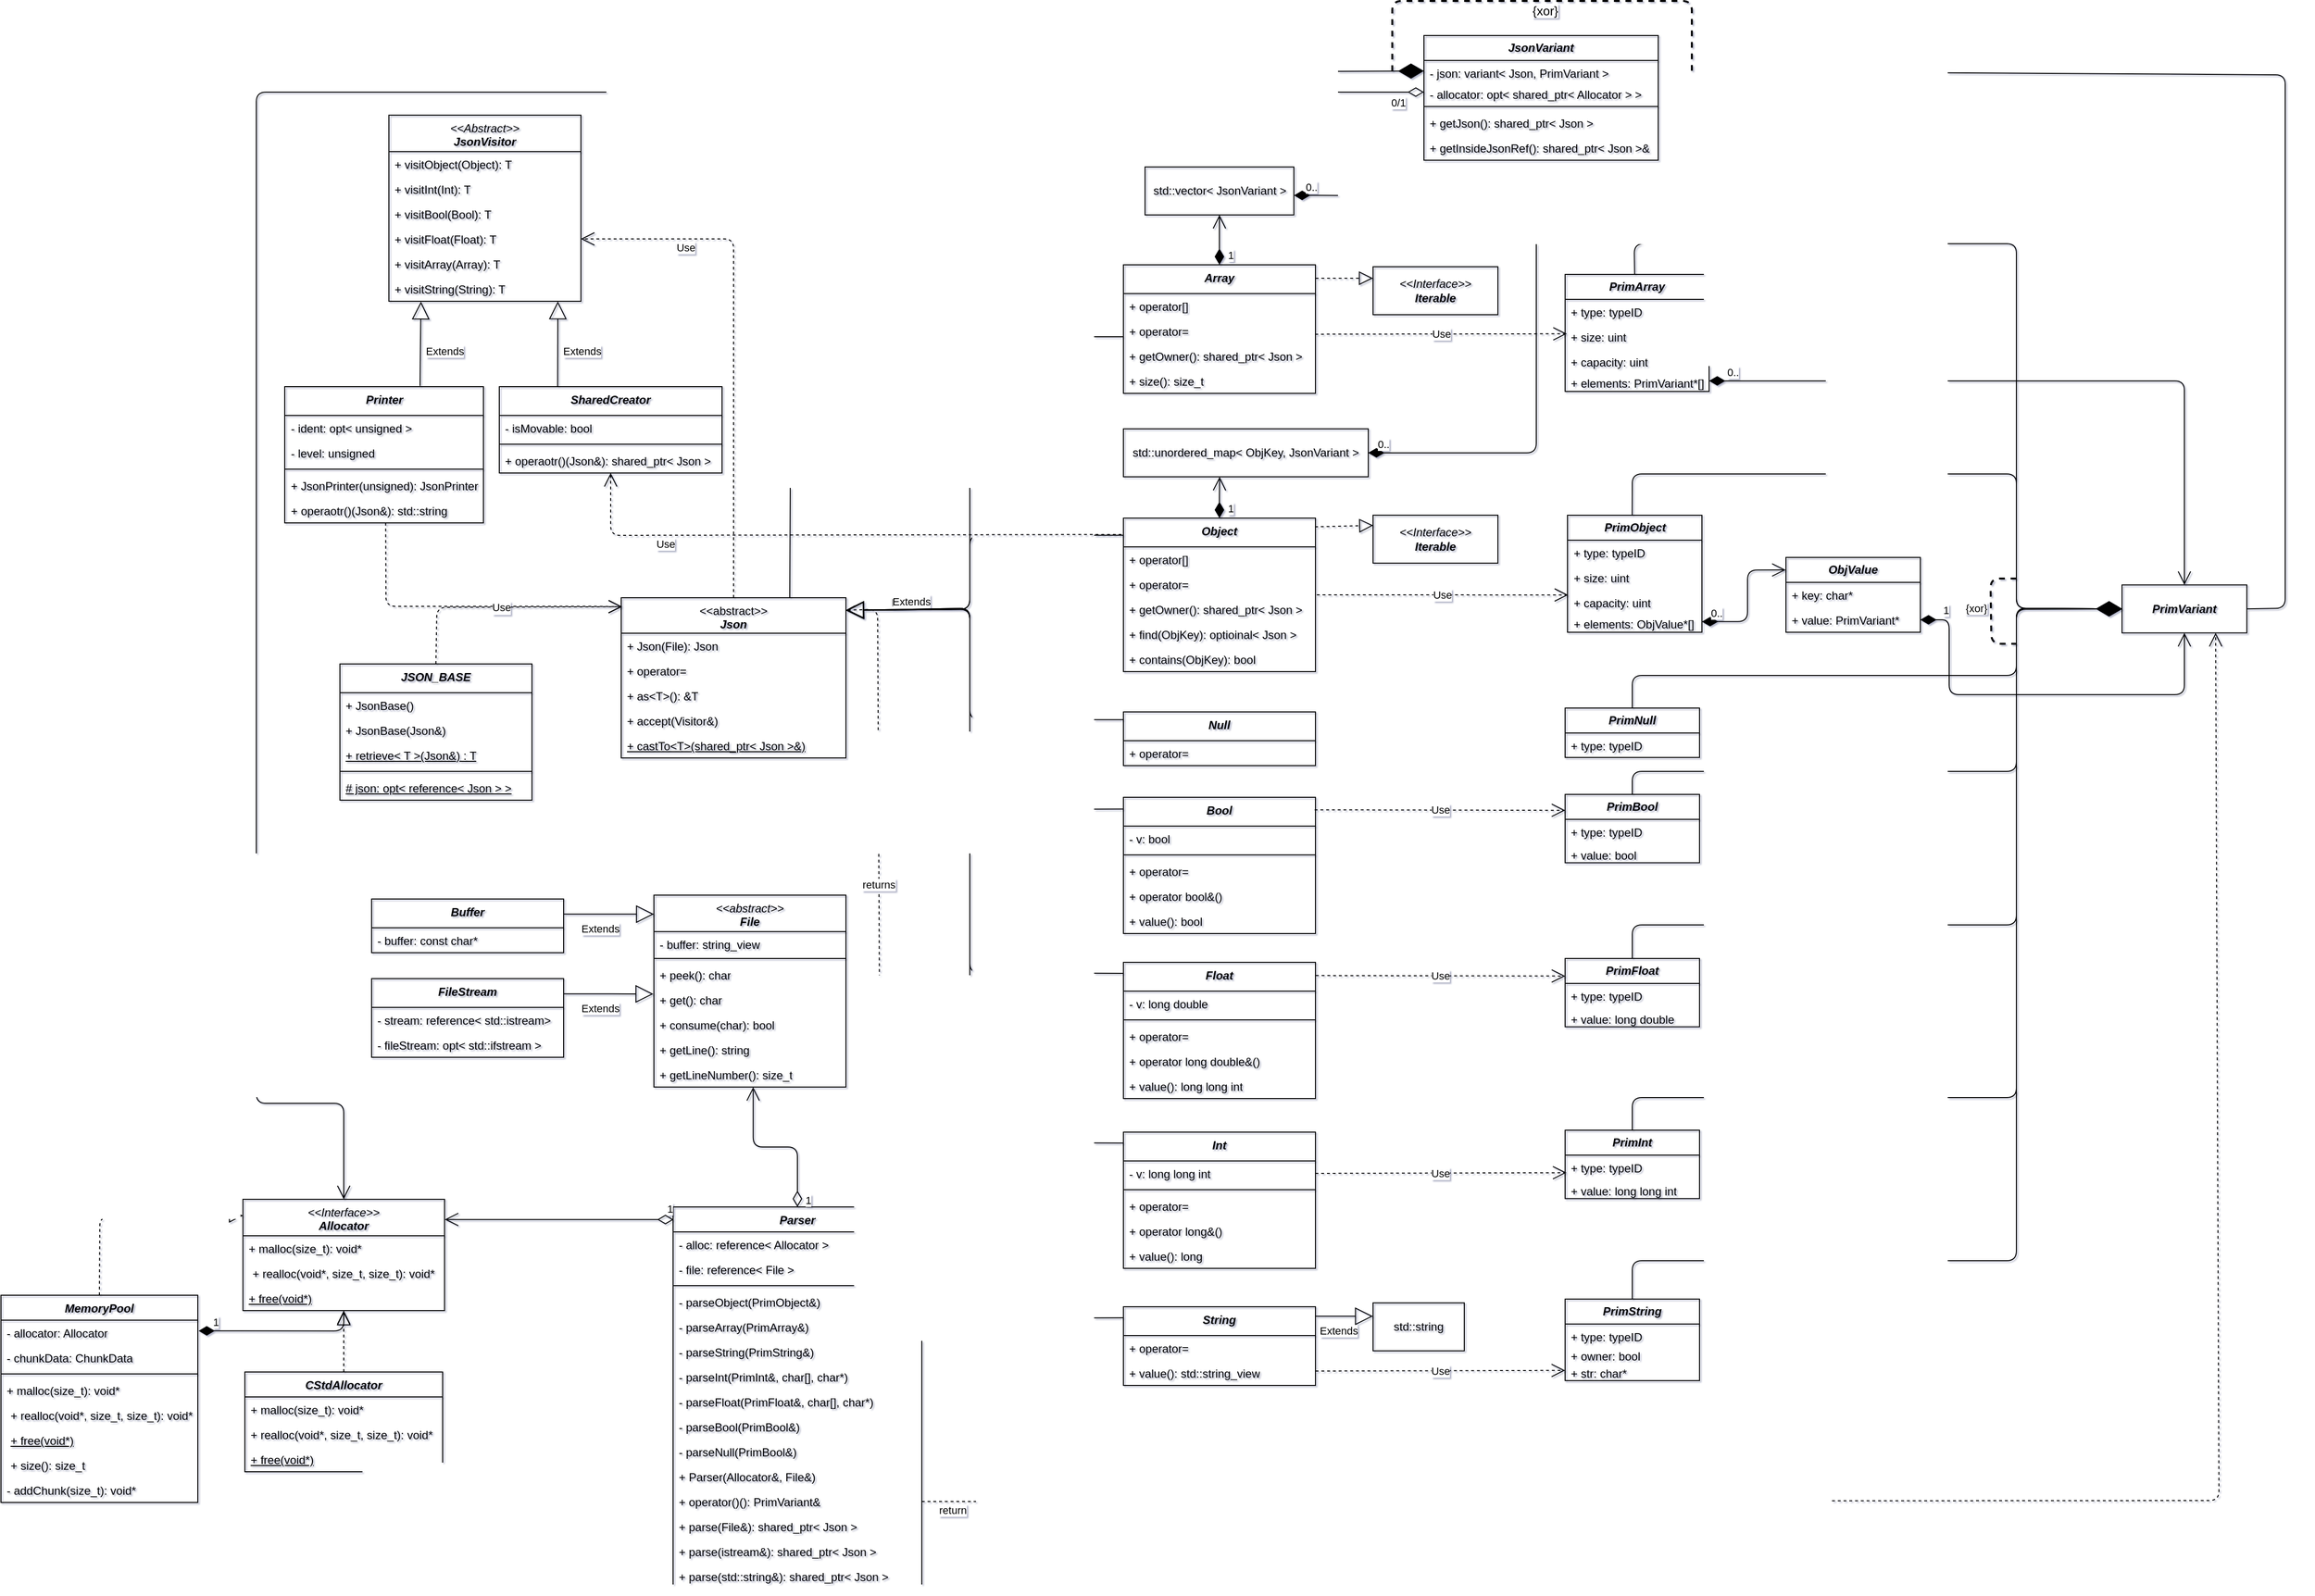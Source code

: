 <mxfile version="24.5.3" type="device">
  <diagram id="C5RBs43oDa-KdzZeNtuy" name="Page-1">
    <mxGraphModel dx="3964" dy="3257" grid="0" gridSize="10" guides="1" tooltips="1" connect="1" arrows="1" fold="1" page="1" pageScale="1" pageWidth="1169" pageHeight="827" background="none" math="0" shadow="1">
      <root>
        <mxCell id="WIyWlLk6GJQsqaUBKTNV-0" />
        <mxCell id="WIyWlLk6GJQsqaUBKTNV-1" parent="WIyWlLk6GJQsqaUBKTNV-0" />
        <mxCell id="9_R0JLs6pxuWvH099FNh-15" value="" style="endArrow=block;dashed=1;endFill=0;endSize=12;html=1;rounded=0;exitX=0.5;exitY=0;exitDx=0;exitDy=0;entryX=0.5;entryY=1.027;entryDx=0;entryDy=0;entryPerimeter=0;" parent="WIyWlLk6GJQsqaUBKTNV-1" source="7CuqHXBvwAb6fSSLFMeE-64" target="7CuqHXBvwAb6fSSLFMeE-83" edge="1">
          <mxGeometry width="160" relative="1" as="geometry">
            <mxPoint x="-533" y="326" as="sourcePoint" />
            <mxPoint x="-373" y="326" as="targetPoint" />
          </mxGeometry>
        </mxCell>
        <mxCell id="9_R0JLs6pxuWvH099FNh-20" value="1" style="endArrow=open;html=1;endSize=12;startArrow=diamondThin;startSize=14;startFill=1;edgeStyle=orthogonalEdgeStyle;align=left;verticalAlign=bottom;rounded=1;exitX=1.004;exitY=0.429;exitDx=0;exitDy=0;curved=0;exitPerimeter=0;" parent="WIyWlLk6GJQsqaUBKTNV-1" source="7CuqHXBvwAb6fSSLFMeE-72" target="7CuqHXBvwAb6fSSLFMeE-80" edge="1">
          <mxGeometry x="-0.849" relative="1" as="geometry">
            <mxPoint x="-632" y="193.5" as="sourcePoint" />
            <mxPoint x="-143" y="156" as="targetPoint" />
            <mxPoint as="offset" />
          </mxGeometry>
        </mxCell>
        <mxCell id="9_R0JLs6pxuWvH099FNh-21" value="" style="endArrow=block;dashed=1;endFill=0;endSize=12;html=1;rounded=1;exitX=0.5;exitY=0;exitDx=0;exitDy=0;entryX=0;entryY=0.147;entryDx=0;entryDy=0;curved=0;entryPerimeter=0;" parent="WIyWlLk6GJQsqaUBKTNV-1" source="7CuqHXBvwAb6fSSLFMeE-71" target="7CuqHXBvwAb6fSSLFMeE-80" edge="1">
          <mxGeometry width="160" relative="1" as="geometry">
            <mxPoint x="-193" y="136" as="sourcePoint" />
            <mxPoint x="-33" y="136" as="targetPoint" />
            <Array as="points">
              <mxPoint x="-732" y="74" />
            </Array>
          </mxGeometry>
        </mxCell>
        <mxCell id="9_R0JLs6pxuWvH099FNh-22" value="&lt;div&gt;&lt;span style=&quot;font-weight: normal;&quot;&gt;&lt;i&gt;&amp;lt;&amp;lt;abstract&amp;gt;&amp;gt;&lt;/i&gt;&lt;/span&gt;&lt;/div&gt;&lt;i&gt;File&lt;/i&gt;" style="swimlane;fontStyle=1;align=center;verticalAlign=top;childLayout=stackLayout;horizontal=1;startSize=38;horizontalStack=0;resizeParent=1;resizeParentMax=0;resizeLast=0;collapsible=1;marginBottom=0;whiteSpace=wrap;html=1;fillColor=none;" parent="WIyWlLk6GJQsqaUBKTNV-1" vertex="1">
          <mxGeometry x="-155" y="-261" width="200" height="200" as="geometry" />
        </mxCell>
        <mxCell id="9_R0JLs6pxuWvH099FNh-23" value="- buffer: string_view" style="text;strokeColor=none;fillColor=none;align=left;verticalAlign=top;spacingLeft=4;spacingRight=4;overflow=hidden;rotatable=0;points=[[0,0.5],[1,0.5]];portConstraint=eastwest;whiteSpace=wrap;html=1;" parent="9_R0JLs6pxuWvH099FNh-22" vertex="1">
          <mxGeometry y="38" width="200" height="24" as="geometry" />
        </mxCell>
        <mxCell id="9_R0JLs6pxuWvH099FNh-24" value="" style="line;strokeWidth=1;fillColor=none;align=left;verticalAlign=middle;spacingTop=-1;spacingLeft=3;spacingRight=3;rotatable=0;labelPosition=right;points=[];portConstraint=eastwest;strokeColor=inherit;" parent="9_R0JLs6pxuWvH099FNh-22" vertex="1">
          <mxGeometry y="62" width="200" height="8" as="geometry" />
        </mxCell>
        <mxCell id="9_R0JLs6pxuWvH099FNh-25" value="+ peek(): char" style="text;strokeColor=none;fillColor=none;align=left;verticalAlign=top;spacingLeft=4;spacingRight=4;overflow=hidden;rotatable=0;points=[[0,0.5],[1,0.5]];portConstraint=eastwest;whiteSpace=wrap;html=1;" parent="9_R0JLs6pxuWvH099FNh-22" vertex="1">
          <mxGeometry y="70" width="200" height="26" as="geometry" />
        </mxCell>
        <mxCell id="7CuqHXBvwAb6fSSLFMeE-52" value="+ get(): char" style="text;strokeColor=none;fillColor=none;align=left;verticalAlign=top;spacingLeft=4;spacingRight=4;overflow=hidden;rotatable=0;points=[[0,0.5],[1,0.5]];portConstraint=eastwest;whiteSpace=wrap;html=1;" parent="9_R0JLs6pxuWvH099FNh-22" vertex="1">
          <mxGeometry y="96" width="200" height="26" as="geometry" />
        </mxCell>
        <mxCell id="7CuqHXBvwAb6fSSLFMeE-53" value="+ consume(char): bool" style="text;strokeColor=none;fillColor=none;align=left;verticalAlign=top;spacingLeft=4;spacingRight=4;overflow=hidden;rotatable=0;points=[[0,0.5],[1,0.5]];portConstraint=eastwest;whiteSpace=wrap;html=1;" parent="9_R0JLs6pxuWvH099FNh-22" vertex="1">
          <mxGeometry y="122" width="200" height="26" as="geometry" />
        </mxCell>
        <mxCell id="mWqzRGXdUeGqEhVtsUbD-7" value="&lt;div&gt;+ getLine(): string&lt;/div&gt;" style="text;strokeColor=none;fillColor=none;align=left;verticalAlign=top;spacingLeft=4;spacingRight=4;overflow=hidden;rotatable=0;points=[[0,0.5],[1,0.5]];portConstraint=eastwest;whiteSpace=wrap;html=1;" parent="9_R0JLs6pxuWvH099FNh-22" vertex="1">
          <mxGeometry y="148" width="200" height="26" as="geometry" />
        </mxCell>
        <mxCell id="dpMxHAQ-rsBP9OcWRGPC-4" value="&lt;div&gt;+ getLineNumber(): size_t&lt;/div&gt;" style="text;strokeColor=none;fillColor=none;align=left;verticalAlign=top;spacingLeft=4;spacingRight=4;overflow=hidden;rotatable=0;points=[[0,0.5],[1,0.5]];portConstraint=eastwest;whiteSpace=wrap;html=1;" vertex="1" parent="9_R0JLs6pxuWvH099FNh-22">
          <mxGeometry y="174" width="200" height="26" as="geometry" />
        </mxCell>
        <mxCell id="9_R0JLs6pxuWvH099FNh-32" value="&lt;b&gt;&lt;i&gt;PrimVariant&lt;/i&gt;&lt;/b&gt;" style="html=1;whiteSpace=wrap;fillColor=none;" parent="WIyWlLk6GJQsqaUBKTNV-1" vertex="1">
          <mxGeometry x="1374" y="-584.33" width="130" height="50" as="geometry" />
        </mxCell>
        <mxCell id="9_R0JLs6pxuWvH099FNh-34" value="&lt;b&gt;&lt;i&gt;ObjValue&lt;/i&gt;&lt;/b&gt;" style="swimlane;fontStyle=0;childLayout=stackLayout;horizontal=1;startSize=26;fillColor=none;horizontalStack=0;resizeParent=1;resizeParentMax=0;resizeLast=0;collapsible=1;marginBottom=0;whiteSpace=wrap;html=1;" parent="WIyWlLk6GJQsqaUBKTNV-1" vertex="1">
          <mxGeometry x="1024" y="-613.05" width="140" height="78" as="geometry">
            <mxRectangle x="350" y="650" width="90" height="30" as="alternateBounds" />
          </mxGeometry>
        </mxCell>
        <mxCell id="9_R0JLs6pxuWvH099FNh-35" value="+ key: char*" style="text;strokeColor=none;fillColor=none;align=left;verticalAlign=top;spacingLeft=4;spacingRight=4;overflow=hidden;rotatable=0;points=[[0,0.5],[1,0.5]];portConstraint=eastwest;whiteSpace=wrap;html=1;" parent="9_R0JLs6pxuWvH099FNh-34" vertex="1">
          <mxGeometry y="26" width="140" height="26" as="geometry" />
        </mxCell>
        <mxCell id="9_R0JLs6pxuWvH099FNh-36" value="+ value: PrimVariant*" style="text;strokeColor=none;fillColor=none;align=left;verticalAlign=top;spacingLeft=4;spacingRight=4;overflow=hidden;rotatable=0;points=[[0,0.5],[1,0.5]];portConstraint=eastwest;whiteSpace=wrap;html=1;" parent="9_R0JLs6pxuWvH099FNh-34" vertex="1">
          <mxGeometry y="52" width="140" height="26" as="geometry" />
        </mxCell>
        <mxCell id="9_R0JLs6pxuWvH099FNh-41" value="" style="group" parent="WIyWlLk6GJQsqaUBKTNV-1" vertex="1" connectable="0">
          <mxGeometry x="794" y="-908.05" width="150" height="122" as="geometry" />
        </mxCell>
        <mxCell id="9_R0JLs6pxuWvH099FNh-42" value="&lt;b&gt;&lt;i&gt;PrimArray&lt;/i&gt;&lt;/b&gt;" style="swimlane;fontStyle=0;childLayout=stackLayout;horizontal=1;startSize=26;fillColor=none;horizontalStack=0;resizeParent=1;resizeParentMax=0;resizeLast=0;collapsible=1;marginBottom=0;whiteSpace=wrap;html=1;" parent="9_R0JLs6pxuWvH099FNh-41" vertex="1">
          <mxGeometry width="150" height="122" as="geometry" />
        </mxCell>
        <mxCell id="9_R0JLs6pxuWvH099FNh-43" value="+ type: typeID" style="text;strokeColor=none;fillColor=none;align=left;verticalAlign=top;spacingLeft=4;spacingRight=4;overflow=hidden;rotatable=0;points=[[0,0.5],[1,0.5]];portConstraint=eastwest;whiteSpace=wrap;html=1;" parent="9_R0JLs6pxuWvH099FNh-42" vertex="1">
          <mxGeometry y="26" width="150" height="26" as="geometry" />
        </mxCell>
        <mxCell id="9_R0JLs6pxuWvH099FNh-44" value="+ size: uint" style="text;strokeColor=none;fillColor=none;align=left;verticalAlign=top;spacingLeft=4;spacingRight=4;overflow=hidden;rotatable=0;points=[[0,0.5],[1,0.5]];portConstraint=eastwest;whiteSpace=wrap;html=1;" parent="9_R0JLs6pxuWvH099FNh-42" vertex="1">
          <mxGeometry y="52" width="150" height="26" as="geometry" />
        </mxCell>
        <mxCell id="9_R0JLs6pxuWvH099FNh-45" value="+ capacity: uint" style="text;strokeColor=none;fillColor=none;align=left;verticalAlign=top;spacingLeft=4;spacingRight=4;overflow=hidden;rotatable=0;points=[[0,0.5],[1,0.5]];portConstraint=eastwest;whiteSpace=wrap;html=1;" parent="9_R0JLs6pxuWvH099FNh-42" vertex="1">
          <mxGeometry y="78" width="150" height="22" as="geometry" />
        </mxCell>
        <mxCell id="9_R0JLs6pxuWvH099FNh-46" value="+ elements: PrimVariant*[]" style="text;strokeColor=none;fillColor=none;align=left;verticalAlign=top;spacingLeft=4;spacingRight=4;overflow=hidden;rotatable=0;points=[[0,0.5],[1,0.5]];portConstraint=eastwest;whiteSpace=wrap;html=1;" parent="9_R0JLs6pxuWvH099FNh-42" vertex="1">
          <mxGeometry y="100" width="150" height="22" as="geometry" />
        </mxCell>
        <mxCell id="9_R0JLs6pxuWvH099FNh-48" value="" style="endArrow=diamondThin;endFill=1;endSize=24;html=1;rounded=1;entryX=0;entryY=0.5;entryDx=0;entryDy=0;exitX=0.483;exitY=0.001;exitDx=0;exitDy=0;curved=0;exitPerimeter=0;" parent="WIyWlLk6GJQsqaUBKTNV-1" source="9_R0JLs6pxuWvH099FNh-42" target="9_R0JLs6pxuWvH099FNh-32" edge="1">
          <mxGeometry width="160" relative="1" as="geometry">
            <mxPoint x="2244" y="-182.0" as="sourcePoint" />
            <mxPoint x="2404" y="-182.0" as="targetPoint" />
            <Array as="points">
              <mxPoint x="866" y="-940" />
              <mxPoint x="1264" y="-940" />
              <mxPoint x="1264" y="-560" />
            </Array>
          </mxGeometry>
        </mxCell>
        <mxCell id="9_R0JLs6pxuWvH099FNh-56" value="" style="endArrow=diamondThin;endFill=1;endSize=24;html=1;rounded=1;entryX=0;entryY=0.5;entryDx=0;entryDy=0;exitX=0.5;exitY=0;exitDx=0;exitDy=0;curved=0;" parent="WIyWlLk6GJQsqaUBKTNV-1" source="9_R0JLs6pxuWvH099FNh-51" target="9_R0JLs6pxuWvH099FNh-32" edge="1">
          <mxGeometry width="160" relative="1" as="geometry">
            <mxPoint x="2434" y="-292.0" as="sourcePoint" />
            <mxPoint x="2594" y="-292.0" as="targetPoint" />
            <Array as="points">
              <mxPoint x="864" y="120" />
              <mxPoint x="1264" y="120" />
              <mxPoint x="1264" y="-559" />
            </Array>
          </mxGeometry>
        </mxCell>
        <mxCell id="9_R0JLs6pxuWvH099FNh-57" value="" style="endArrow=diamondThin;endFill=1;endSize=24;html=1;rounded=1;entryX=0;entryY=0.5;entryDx=0;entryDy=0;exitX=0.481;exitY=0.003;exitDx=0;exitDy=0;exitPerimeter=0;curved=0;" parent="WIyWlLk6GJQsqaUBKTNV-1" source="9_R0JLs6pxuWvH099FNh-26" target="9_R0JLs6pxuWvH099FNh-32" edge="1">
          <mxGeometry width="160" relative="1" as="geometry">
            <mxPoint x="2209" y="-442" as="sourcePoint" />
            <mxPoint x="2253" y="-502" as="targetPoint" />
            <Array as="points">
              <mxPoint x="864" y="-700" />
              <mxPoint x="1264" y="-700" />
              <mxPoint x="1264" y="-560" />
            </Array>
          </mxGeometry>
        </mxCell>
        <mxCell id="9_R0JLs6pxuWvH099FNh-58" value="" style="group" parent="WIyWlLk6GJQsqaUBKTNV-1" vertex="1" connectable="0">
          <mxGeometry x="796.5" y="-747.05" width="140" height="212.0" as="geometry" />
        </mxCell>
        <mxCell id="9_R0JLs6pxuWvH099FNh-50" value="" style="group" parent="9_R0JLs6pxuWvH099FNh-58" vertex="1" connectable="0">
          <mxGeometry y="-1.137e-13" width="140" height="212" as="geometry" />
        </mxCell>
        <mxCell id="9_R0JLs6pxuWvH099FNh-31" value="" style="group" parent="9_R0JLs6pxuWvH099FNh-50" vertex="1" connectable="0">
          <mxGeometry y="90" width="140" height="122" as="geometry" />
        </mxCell>
        <mxCell id="9_R0JLs6pxuWvH099FNh-26" value="&lt;b&gt;&lt;i&gt;PrimObject&lt;/i&gt;&lt;/b&gt;" style="swimlane;fontStyle=0;childLayout=stackLayout;horizontal=1;startSize=26;fillColor=none;horizontalStack=0;resizeParent=1;resizeParentMax=0;resizeLast=0;collapsible=1;marginBottom=0;whiteSpace=wrap;html=1;" parent="9_R0JLs6pxuWvH099FNh-31" vertex="1">
          <mxGeometry width="140" height="122" as="geometry" />
        </mxCell>
        <mxCell id="9_R0JLs6pxuWvH099FNh-27" value="+ type: typeID" style="text;strokeColor=none;fillColor=none;align=left;verticalAlign=top;spacingLeft=4;spacingRight=4;overflow=hidden;rotatable=0;points=[[0,0.5],[1,0.5]];portConstraint=eastwest;whiteSpace=wrap;html=1;" parent="9_R0JLs6pxuWvH099FNh-26" vertex="1">
          <mxGeometry y="26" width="140" height="26" as="geometry" />
        </mxCell>
        <mxCell id="9_R0JLs6pxuWvH099FNh-28" value="+ size: uint" style="text;strokeColor=none;fillColor=none;align=left;verticalAlign=top;spacingLeft=4;spacingRight=4;overflow=hidden;rotatable=0;points=[[0,0.5],[1,0.5]];portConstraint=eastwest;whiteSpace=wrap;html=1;" parent="9_R0JLs6pxuWvH099FNh-26" vertex="1">
          <mxGeometry y="52" width="140" height="26" as="geometry" />
        </mxCell>
        <mxCell id="9_R0JLs6pxuWvH099FNh-29" value="+ capacity: uint" style="text;strokeColor=none;fillColor=none;align=left;verticalAlign=top;spacingLeft=4;spacingRight=4;overflow=hidden;rotatable=0;points=[[0,0.5],[1,0.5]];portConstraint=eastwest;whiteSpace=wrap;html=1;" parent="9_R0JLs6pxuWvH099FNh-26" vertex="1">
          <mxGeometry y="78" width="140" height="22" as="geometry" />
        </mxCell>
        <mxCell id="9_R0JLs6pxuWvH099FNh-30" value="+ elements: ObjValue*[]" style="text;strokeColor=none;fillColor=none;align=left;verticalAlign=top;spacingLeft=4;spacingRight=4;overflow=hidden;rotatable=0;points=[[0,0.5],[1,0.5]];portConstraint=eastwest;whiteSpace=wrap;html=1;" parent="9_R0JLs6pxuWvH099FNh-26" vertex="1">
          <mxGeometry y="100" width="140" height="22" as="geometry" />
        </mxCell>
        <mxCell id="9_R0JLs6pxuWvH099FNh-63" value="" style="group" parent="WIyWlLk6GJQsqaUBKTNV-1" vertex="1" connectable="0">
          <mxGeometry x="794" y="-16.05" width="140" height="120" as="geometry" />
        </mxCell>
        <mxCell id="9_R0JLs6pxuWvH099FNh-64" value="&lt;b&gt;&lt;i&gt;PrimInt&lt;/i&gt;&lt;/b&gt;" style="swimlane;fontStyle=0;childLayout=stackLayout;horizontal=1;startSize=26;fillColor=none;horizontalStack=0;resizeParent=1;resizeParentMax=0;resizeLast=0;collapsible=1;marginBottom=0;whiteSpace=wrap;html=1;" parent="9_R0JLs6pxuWvH099FNh-63" vertex="1">
          <mxGeometry width="140" height="71.246" as="geometry" />
        </mxCell>
        <mxCell id="9_R0JLs6pxuWvH099FNh-65" value="+ type: typeID" style="text;strokeColor=none;fillColor=none;align=left;verticalAlign=top;spacingLeft=4;spacingRight=4;overflow=hidden;rotatable=0;points=[[0,0.5],[1,0.5]];portConstraint=eastwest;whiteSpace=wrap;html=1;" parent="9_R0JLs6pxuWvH099FNh-64" vertex="1">
          <mxGeometry y="26" width="140" height="23.607" as="geometry" />
        </mxCell>
        <mxCell id="9_R0JLs6pxuWvH099FNh-66" value="+ value: long long int" style="text;strokeColor=none;fillColor=none;align=left;verticalAlign=top;spacingLeft=4;spacingRight=4;overflow=hidden;rotatable=0;points=[[0,0.5],[1,0.5]];portConstraint=eastwest;whiteSpace=wrap;html=1;" parent="9_R0JLs6pxuWvH099FNh-64" vertex="1">
          <mxGeometry y="49.607" width="140" height="21.639" as="geometry" />
        </mxCell>
        <mxCell id="9_R0JLs6pxuWvH099FNh-67" value="" style="group" parent="WIyWlLk6GJQsqaUBKTNV-1" vertex="1" connectable="0">
          <mxGeometry x="794" y="-195.05" width="140" height="120" as="geometry" />
        </mxCell>
        <mxCell id="9_R0JLs6pxuWvH099FNh-68" value="&lt;b&gt;&lt;i&gt;PrimFloat&lt;/i&gt;&lt;/b&gt;" style="swimlane;fontStyle=0;childLayout=stackLayout;horizontal=1;startSize=26;fillColor=none;horizontalStack=0;resizeParent=1;resizeParentMax=0;resizeLast=0;collapsible=1;marginBottom=0;whiteSpace=wrap;html=1;" parent="9_R0JLs6pxuWvH099FNh-67" vertex="1">
          <mxGeometry width="140" height="71.246" as="geometry" />
        </mxCell>
        <mxCell id="9_R0JLs6pxuWvH099FNh-69" value="+ type: typeID" style="text;strokeColor=none;fillColor=none;align=left;verticalAlign=top;spacingLeft=4;spacingRight=4;overflow=hidden;rotatable=0;points=[[0,0.5],[1,0.5]];portConstraint=eastwest;whiteSpace=wrap;html=1;" parent="9_R0JLs6pxuWvH099FNh-68" vertex="1">
          <mxGeometry y="26" width="140" height="23.607" as="geometry" />
        </mxCell>
        <mxCell id="9_R0JLs6pxuWvH099FNh-70" value="+ value: long double" style="text;strokeColor=none;fillColor=none;align=left;verticalAlign=top;spacingLeft=4;spacingRight=4;overflow=hidden;rotatable=0;points=[[0,0.5],[1,0.5]];portConstraint=eastwest;whiteSpace=wrap;html=1;" parent="9_R0JLs6pxuWvH099FNh-68" vertex="1">
          <mxGeometry y="49.607" width="140" height="21.639" as="geometry" />
        </mxCell>
        <mxCell id="9_R0JLs6pxuWvH099FNh-71" value="" style="endArrow=diamondThin;endFill=1;endSize=24;html=1;rounded=1;entryX=0;entryY=0.5;entryDx=0;entryDy=0;exitX=0.5;exitY=0;exitDx=0;exitDy=0;curved=0;" parent="WIyWlLk6GJQsqaUBKTNV-1" source="9_R0JLs6pxuWvH099FNh-59" target="9_R0JLs6pxuWvH099FNh-32" edge="1">
          <mxGeometry width="160" relative="1" as="geometry">
            <mxPoint x="2032" y="-702" as="sourcePoint" />
            <mxPoint x="1964" y="-789" as="targetPoint" />
            <Array as="points">
              <mxPoint x="864" y="-390" />
              <mxPoint x="1264" y="-390" />
              <mxPoint x="1264" y="-560" />
            </Array>
          </mxGeometry>
        </mxCell>
        <mxCell id="9_R0JLs6pxuWvH099FNh-72" value="" style="endArrow=diamondThin;endFill=1;endSize=24;html=1;rounded=1;entryX=0;entryY=0.5;entryDx=0;entryDy=0;exitX=0.5;exitY=0;exitDx=0;exitDy=0;curved=0;" parent="WIyWlLk6GJQsqaUBKTNV-1" source="9_R0JLs6pxuWvH099FNh-64" target="9_R0JLs6pxuWvH099FNh-32" edge="1">
          <mxGeometry width="160" relative="1" as="geometry">
            <mxPoint x="2025" y="-858" as="sourcePoint" />
            <mxPoint x="1954" y="-882" as="targetPoint" />
            <Array as="points">
              <mxPoint x="864" y="-50" />
              <mxPoint x="1264" y="-50" />
              <mxPoint x="1264" y="-560" />
            </Array>
          </mxGeometry>
        </mxCell>
        <mxCell id="9_R0JLs6pxuWvH099FNh-73" value="" style="endArrow=diamondThin;endFill=1;endSize=24;html=1;rounded=1;entryX=0;entryY=0.5;entryDx=0;entryDy=0;exitX=0.5;exitY=0;exitDx=0;exitDy=0;curved=0;" parent="WIyWlLk6GJQsqaUBKTNV-1" source="9_R0JLs6pxuWvH099FNh-68" target="9_R0JLs6pxuWvH099FNh-32" edge="1">
          <mxGeometry width="160" relative="1" as="geometry">
            <mxPoint x="2014" y="-902" as="sourcePoint" />
            <mxPoint x="1944" y="-864" as="targetPoint" />
            <Array as="points">
              <mxPoint x="864" y="-230" />
              <mxPoint x="1264" y="-230" />
              <mxPoint x="1264" y="-560" />
            </Array>
          </mxGeometry>
        </mxCell>
        <mxCell id="9_R0JLs6pxuWvH099FNh-74" value="1" style="endArrow=open;html=1;endSize=12;startArrow=diamondThin;startSize=14;startFill=1;edgeStyle=orthogonalEdgeStyle;align=left;verticalAlign=bottom;rounded=1;exitX=1;exitY=0.5;exitDx=0;exitDy=0;curved=0;entryX=0.5;entryY=1;entryDx=0;entryDy=0;" parent="WIyWlLk6GJQsqaUBKTNV-1" source="9_R0JLs6pxuWvH099FNh-36" target="9_R0JLs6pxuWvH099FNh-32" edge="1">
          <mxGeometry x="-0.898" y="1" relative="1" as="geometry">
            <mxPoint x="1714" y="-712" as="sourcePoint" />
            <mxPoint x="1444" y="-530" as="targetPoint" />
            <Array as="points">
              <mxPoint x="1194" y="-548" />
              <mxPoint x="1194" y="-470" />
              <mxPoint x="1439" y="-470" />
            </Array>
            <mxPoint as="offset" />
          </mxGeometry>
        </mxCell>
        <mxCell id="9_R0JLs6pxuWvH099FNh-75" value="0.." style="endArrow=open;html=1;endSize=12;startArrow=diamondThin;startSize=14;startFill=1;edgeStyle=orthogonalEdgeStyle;align=left;verticalAlign=bottom;rounded=1;exitX=1;exitY=0.5;exitDx=0;exitDy=0;entryX=-0.002;entryY=0.168;entryDx=0;entryDy=0;curved=0;entryPerimeter=0;" parent="WIyWlLk6GJQsqaUBKTNV-1" source="9_R0JLs6pxuWvH099FNh-30" target="9_R0JLs6pxuWvH099FNh-34" edge="1">
          <mxGeometry x="-0.888" relative="1" as="geometry">
            <mxPoint x="926.5" y="-527.02" as="sourcePoint" />
            <mxPoint x="1814" y="-578.3" as="targetPoint" />
            <mxPoint as="offset" />
            <Array as="points">
              <mxPoint x="984" y="-546" />
              <mxPoint x="984" y="-600" />
            </Array>
          </mxGeometry>
        </mxCell>
        <mxCell id="9_R0JLs6pxuWvH099FNh-76" value="" style="group" parent="WIyWlLk6GJQsqaUBKTNV-1" vertex="1" connectable="0">
          <mxGeometry x="794" y="-456.05" width="140" height="130" as="geometry" />
        </mxCell>
        <mxCell id="9_R0JLs6pxuWvH099FNh-77" value="&lt;b&gt;&lt;i&gt;PrimNull&lt;/i&gt;&lt;/b&gt;" style="swimlane;fontStyle=0;childLayout=stackLayout;horizontal=1;startSize=26;fillColor=none;horizontalStack=0;resizeParent=1;resizeParentMax=0;resizeLast=0;collapsible=1;marginBottom=0;whiteSpace=wrap;html=1;" parent="9_R0JLs6pxuWvH099FNh-76" vertex="1">
          <mxGeometry width="140" height="51.574" as="geometry" />
        </mxCell>
        <mxCell id="9_R0JLs6pxuWvH099FNh-78" value="+ type: typeID" style="text;strokeColor=none;fillColor=none;align=left;verticalAlign=top;spacingLeft=4;spacingRight=4;overflow=hidden;rotatable=0;points=[[0,0.5],[1,0.5]];portConstraint=eastwest;whiteSpace=wrap;html=1;" parent="9_R0JLs6pxuWvH099FNh-77" vertex="1">
          <mxGeometry y="26" width="140" height="25.574" as="geometry" />
        </mxCell>
        <mxCell id="9_R0JLs6pxuWvH099FNh-80" value="" style="endArrow=diamondThin;endFill=1;endSize=24;html=1;rounded=1;entryX=0;entryY=0.5;entryDx=0;entryDy=0;exitX=0.5;exitY=0;exitDx=0;exitDy=0;curved=0;" parent="WIyWlLk6GJQsqaUBKTNV-1" source="9_R0JLs6pxuWvH099FNh-77" target="9_R0JLs6pxuWvH099FNh-32" edge="1">
          <mxGeometry width="160" relative="1" as="geometry">
            <mxPoint x="1734" y="-777" as="sourcePoint" />
            <mxPoint x="1834" y="-819" as="targetPoint" />
            <Array as="points">
              <mxPoint x="864" y="-490" />
              <mxPoint x="1264" y="-490" />
              <mxPoint x="1264" y="-560" />
            </Array>
          </mxGeometry>
        </mxCell>
        <mxCell id="tD6pKyn3hC_biZu9KslG-0" value="0.." style="endArrow=open;html=1;endSize=12;startArrow=diamondThin;startSize=14;startFill=1;edgeStyle=orthogonalEdgeStyle;align=left;verticalAlign=bottom;rounded=1;entryX=0.5;entryY=0;entryDx=0;entryDy=0;exitX=1;exitY=0.5;exitDx=0;exitDy=0;curved=0;" parent="WIyWlLk6GJQsqaUBKTNV-1" source="9_R0JLs6pxuWvH099FNh-46" target="9_R0JLs6pxuWvH099FNh-32" edge="1">
          <mxGeometry x="-0.952" relative="1" as="geometry">
            <mxPoint x="1894" y="-1000" as="sourcePoint" />
            <mxPoint x="2054" y="-1000" as="targetPoint" />
            <mxPoint as="offset" />
            <Array as="points">
              <mxPoint x="1439" y="-797" />
            </Array>
          </mxGeometry>
        </mxCell>
        <mxCell id="tD6pKyn3hC_biZu9KslG-1" value="&lt;div style=&quot;&quot;&gt;&lt;span style=&quot;font-weight: normal;&quot;&gt;&amp;lt;&amp;lt;abstract&amp;gt;&amp;gt;&lt;/span&gt;&lt;/div&gt;&lt;div style=&quot;font-weight: 400;&quot;&gt;&lt;i&gt;&lt;b&gt;Json&lt;/b&gt;&lt;/i&gt;&lt;/div&gt;" style="swimlane;fontStyle=1;align=center;verticalAlign=top;childLayout=stackLayout;horizontal=1;startSize=37;horizontalStack=0;resizeParent=1;resizeParentMax=0;resizeLast=0;collapsible=1;marginBottom=0;whiteSpace=wrap;html=1;fillColor=none;" parent="WIyWlLk6GJQsqaUBKTNV-1" vertex="1">
          <mxGeometry x="-189" y="-571" width="234" height="167" as="geometry" />
        </mxCell>
        <mxCell id="mWqzRGXdUeGqEhVtsUbD-15" value="+ Json(File): Json" style="text;strokeColor=none;fillColor=none;align=left;verticalAlign=top;spacingLeft=4;spacingRight=4;overflow=hidden;rotatable=0;points=[[0,0.5],[1,0.5]];portConstraint=eastwest;whiteSpace=wrap;html=1;" parent="tD6pKyn3hC_biZu9KslG-1" vertex="1">
          <mxGeometry y="37" width="234" height="26" as="geometry" />
        </mxCell>
        <mxCell id="9_R0JLs6pxuWvH099FNh-135" value="+ operator=" style="text;strokeColor=none;fillColor=none;align=left;verticalAlign=top;spacingLeft=4;spacingRight=4;overflow=hidden;rotatable=0;points=[[0,0.5],[1,0.5]];portConstraint=eastwest;whiteSpace=wrap;html=1;" parent="tD6pKyn3hC_biZu9KslG-1" vertex="1">
          <mxGeometry y="63" width="234" height="26" as="geometry" />
        </mxCell>
        <mxCell id="tD6pKyn3hC_biZu9KslG-9" value="+ as&amp;lt;T&amp;gt;&lt;span style=&quot;background-color: initial;&quot;&gt;(): &amp;amp;T&lt;/span&gt;" style="text;strokeColor=none;fillColor=none;align=left;verticalAlign=top;spacingLeft=4;spacingRight=4;overflow=hidden;rotatable=0;points=[[0,0.5],[1,0.5]];portConstraint=eastwest;whiteSpace=wrap;html=1;" parent="tD6pKyn3hC_biZu9KslG-1" vertex="1">
          <mxGeometry y="89" width="234" height="26" as="geometry" />
        </mxCell>
        <mxCell id="mWqzRGXdUeGqEhVtsUbD-36" value="+ accept(Visitor&amp;amp;)" style="text;strokeColor=none;fillColor=none;align=left;verticalAlign=top;spacingLeft=4;spacingRight=4;overflow=hidden;rotatable=0;points=[[0,0.5],[1,0.5]];portConstraint=eastwest;whiteSpace=wrap;html=1;" parent="tD6pKyn3hC_biZu9KslG-1" vertex="1">
          <mxGeometry y="115" width="234" height="26" as="geometry" />
        </mxCell>
        <mxCell id="9_R0JLs6pxuWvH099FNh-136" value="&lt;u&gt;+ castTo&amp;lt;T&amp;gt;(shared_ptr&amp;lt; Json &amp;gt;&amp;amp;)&lt;/u&gt;" style="text;strokeColor=none;fillColor=none;align=left;verticalAlign=top;spacingLeft=4;spacingRight=4;overflow=hidden;rotatable=0;points=[[0,0.5],[1,0.5]];portConstraint=eastwest;whiteSpace=wrap;html=1;" parent="tD6pKyn3hC_biZu9KslG-1" vertex="1">
          <mxGeometry y="141" width="234" height="26" as="geometry" />
        </mxCell>
        <mxCell id="tD6pKyn3hC_biZu9KslG-11" value="&lt;i style=&quot;font-weight: 400;&quot;&gt;&amp;lt;&amp;lt;Abstract&amp;gt;&amp;gt;&lt;/i&gt;&lt;div style=&quot;font-weight: 400;&quot;&gt;&lt;i&gt;&lt;b&gt;JsonVisitor&lt;/b&gt;&lt;/i&gt;&lt;/div&gt;" style="swimlane;fontStyle=1;align=center;verticalAlign=top;childLayout=stackLayout;horizontal=1;startSize=38;horizontalStack=0;resizeParent=1;resizeParentMax=0;resizeLast=0;collapsible=1;marginBottom=0;whiteSpace=wrap;html=1;fillColor=none;" parent="WIyWlLk6GJQsqaUBKTNV-1" vertex="1">
          <mxGeometry x="-431" y="-1074" width="200" height="194" as="geometry" />
        </mxCell>
        <mxCell id="tD6pKyn3hC_biZu9KslG-15" value="+ visitObject(Object): T" style="text;strokeColor=none;fillColor=none;align=left;verticalAlign=top;spacingLeft=4;spacingRight=4;overflow=hidden;rotatable=0;points=[[0,0.5],[1,0.5]];portConstraint=eastwest;whiteSpace=wrap;html=1;" parent="tD6pKyn3hC_biZu9KslG-11" vertex="1">
          <mxGeometry y="38" width="200" height="26" as="geometry" />
        </mxCell>
        <mxCell id="tD6pKyn3hC_biZu9KslG-16" value="+ visitInt&lt;span style=&quot;background-color: initial;&quot;&gt;(Int): T&lt;/span&gt;" style="text;strokeColor=none;fillColor=none;align=left;verticalAlign=top;spacingLeft=4;spacingRight=4;overflow=hidden;rotatable=0;points=[[0,0.5],[1,0.5]];portConstraint=eastwest;whiteSpace=wrap;html=1;" parent="tD6pKyn3hC_biZu9KslG-11" vertex="1">
          <mxGeometry y="64" width="200" height="26" as="geometry" />
        </mxCell>
        <mxCell id="tD6pKyn3hC_biZu9KslG-17" value="+ visitBool&lt;span style=&quot;background-color: initial;&quot;&gt;(Bool): T&lt;/span&gt;" style="text;strokeColor=none;fillColor=none;align=left;verticalAlign=top;spacingLeft=4;spacingRight=4;overflow=hidden;rotatable=0;points=[[0,0.5],[1,0.5]];portConstraint=eastwest;whiteSpace=wrap;html=1;" parent="tD6pKyn3hC_biZu9KslG-11" vertex="1">
          <mxGeometry y="90" width="200" height="26" as="geometry" />
        </mxCell>
        <mxCell id="tD6pKyn3hC_biZu9KslG-18" value="+ visitFloat&lt;span style=&quot;background-color: initial;&quot;&gt;(Float): T&lt;/span&gt;" style="text;strokeColor=none;fillColor=none;align=left;verticalAlign=top;spacingLeft=4;spacingRight=4;overflow=hidden;rotatable=0;points=[[0,0.5],[1,0.5]];portConstraint=eastwest;whiteSpace=wrap;html=1;" parent="tD6pKyn3hC_biZu9KslG-11" vertex="1">
          <mxGeometry y="116" width="200" height="26" as="geometry" />
        </mxCell>
        <mxCell id="tD6pKyn3hC_biZu9KslG-19" value="+ visitArray&lt;span style=&quot;background-color: initial;&quot;&gt;(Array): T&lt;/span&gt;" style="text;strokeColor=none;fillColor=none;align=left;verticalAlign=top;spacingLeft=4;spacingRight=4;overflow=hidden;rotatable=0;points=[[0,0.5],[1,0.5]];portConstraint=eastwest;whiteSpace=wrap;html=1;" parent="tD6pKyn3hC_biZu9KslG-11" vertex="1">
          <mxGeometry y="142" width="200" height="26" as="geometry" />
        </mxCell>
        <mxCell id="tD6pKyn3hC_biZu9KslG-20" value="+ visitString&lt;span style=&quot;background-color: initial;&quot;&gt;(String): T&lt;/span&gt;" style="text;strokeColor=none;fillColor=none;align=left;verticalAlign=top;spacingLeft=4;spacingRight=4;overflow=hidden;rotatable=0;points=[[0,0.5],[1,0.5]];portConstraint=eastwest;whiteSpace=wrap;html=1;" parent="tD6pKyn3hC_biZu9KslG-11" vertex="1">
          <mxGeometry y="168" width="200" height="26" as="geometry" />
        </mxCell>
        <mxCell id="tD6pKyn3hC_biZu9KslG-24" value="&lt;div style=&quot;font-weight: 400;&quot;&gt;&lt;i style=&quot;background-color: initial;&quot;&gt;&lt;b&gt;Printer&lt;/b&gt;&lt;/i&gt;&lt;br&gt;&lt;/div&gt;" style="swimlane;fontStyle=1;align=center;verticalAlign=top;childLayout=stackLayout;horizontal=1;startSize=30;horizontalStack=0;resizeParent=1;resizeParentMax=0;resizeLast=0;collapsible=1;marginBottom=0;whiteSpace=wrap;html=1;fillColor=none;" parent="WIyWlLk6GJQsqaUBKTNV-1" vertex="1">
          <mxGeometry x="-539.5" y="-791" width="207" height="142" as="geometry" />
        </mxCell>
        <mxCell id="dpMxHAQ-rsBP9OcWRGPC-28" value="- ident: opt&amp;lt; unsigned &amp;gt;" style="text;strokeColor=none;fillColor=none;align=left;verticalAlign=top;spacingLeft=4;spacingRight=4;overflow=hidden;rotatable=0;points=[[0,0.5],[1,0.5]];portConstraint=eastwest;whiteSpace=wrap;html=1;" vertex="1" parent="tD6pKyn3hC_biZu9KslG-24">
          <mxGeometry y="30" width="207" height="26" as="geometry" />
        </mxCell>
        <mxCell id="dpMxHAQ-rsBP9OcWRGPC-29" value="- level: unsigned" style="text;strokeColor=none;fillColor=none;align=left;verticalAlign=top;spacingLeft=4;spacingRight=4;overflow=hidden;rotatable=0;points=[[0,0.5],[1,0.5]];portConstraint=eastwest;whiteSpace=wrap;html=1;" vertex="1" parent="tD6pKyn3hC_biZu9KslG-24">
          <mxGeometry y="56" width="207" height="26" as="geometry" />
        </mxCell>
        <mxCell id="dpMxHAQ-rsBP9OcWRGPC-27" value="" style="line;strokeWidth=1;fillColor=none;align=left;verticalAlign=middle;spacingTop=-1;spacingLeft=3;spacingRight=3;rotatable=0;labelPosition=right;points=[];portConstraint=eastwest;strokeColor=inherit;" vertex="1" parent="tD6pKyn3hC_biZu9KslG-24">
          <mxGeometry y="82" width="207" height="8" as="geometry" />
        </mxCell>
        <mxCell id="mWqzRGXdUeGqEhVtsUbD-16" value="+ JsonPrinter(unsigned): JsonPrinter" style="text;strokeColor=none;fillColor=none;align=left;verticalAlign=top;spacingLeft=4;spacingRight=4;overflow=hidden;rotatable=0;points=[[0,0.5],[1,0.5]];portConstraint=eastwest;whiteSpace=wrap;html=1;" parent="tD6pKyn3hC_biZu9KslG-24" vertex="1">
          <mxGeometry y="90" width="207" height="26" as="geometry" />
        </mxCell>
        <mxCell id="dpMxHAQ-rsBP9OcWRGPC-26" value="+ operaotr()(Json&amp;amp;): std::string" style="text;strokeColor=none;fillColor=none;align=left;verticalAlign=top;spacingLeft=4;spacingRight=4;overflow=hidden;rotatable=0;points=[[0,0.5],[1,0.5]];portConstraint=eastwest;whiteSpace=wrap;html=1;" vertex="1" parent="tD6pKyn3hC_biZu9KslG-24">
          <mxGeometry y="116" width="207" height="26" as="geometry" />
        </mxCell>
        <mxCell id="tD6pKyn3hC_biZu9KslG-35" value="&lt;div style=&quot;&quot;&gt;&lt;i&gt;Object&lt;/i&gt;&lt;/div&gt;" style="swimlane;fontStyle=1;align=center;verticalAlign=top;childLayout=stackLayout;horizontal=1;startSize=30;horizontalStack=0;resizeParent=1;resizeParentMax=0;resizeLast=0;collapsible=1;marginBottom=0;whiteSpace=wrap;html=1;fillColor=none;" parent="WIyWlLk6GJQsqaUBKTNV-1" vertex="1">
          <mxGeometry x="334" y="-654.05" width="200" height="160" as="geometry" />
        </mxCell>
        <mxCell id="tD6pKyn3hC_biZu9KslG-81" value="+ operator[]" style="text;strokeColor=none;fillColor=none;align=left;verticalAlign=top;spacingLeft=4;spacingRight=4;overflow=hidden;rotatable=0;points=[[0,0.5],[1,0.5]];portConstraint=eastwest;whiteSpace=wrap;html=1;" parent="tD6pKyn3hC_biZu9KslG-35" vertex="1">
          <mxGeometry y="30" width="200" height="26" as="geometry" />
        </mxCell>
        <mxCell id="tD6pKyn3hC_biZu9KslG-37" value="+ operator=" style="text;strokeColor=none;fillColor=none;align=left;verticalAlign=top;spacingLeft=4;spacingRight=4;overflow=hidden;rotatable=0;points=[[0,0.5],[1,0.5]];portConstraint=eastwest;whiteSpace=wrap;html=1;" parent="tD6pKyn3hC_biZu9KslG-35" vertex="1">
          <mxGeometry y="56" width="200" height="26" as="geometry" />
        </mxCell>
        <mxCell id="tD6pKyn3hC_biZu9KslG-39" value="+ getOwner(): shared_ptr&amp;lt; Json &amp;gt;" style="text;strokeColor=none;fillColor=none;align=left;verticalAlign=top;spacingLeft=4;spacingRight=4;overflow=hidden;rotatable=0;points=[[0,0.5],[1,0.5]];portConstraint=eastwest;whiteSpace=wrap;html=1;" parent="tD6pKyn3hC_biZu9KslG-35" vertex="1">
          <mxGeometry y="82" width="200" height="26" as="geometry" />
        </mxCell>
        <mxCell id="tD6pKyn3hC_biZu9KslG-79" value="+ find(ObjKey): optioinal&amp;lt; Json &amp;gt;" style="text;strokeColor=none;fillColor=none;align=left;verticalAlign=top;spacingLeft=4;spacingRight=4;overflow=hidden;rotatable=0;points=[[0,0.5],[1,0.5]];portConstraint=eastwest;whiteSpace=wrap;html=1;" parent="tD6pKyn3hC_biZu9KslG-35" vertex="1">
          <mxGeometry y="108" width="200" height="26" as="geometry" />
        </mxCell>
        <mxCell id="tD6pKyn3hC_biZu9KslG-82" value="+ contains(ObjKey): bool&amp;nbsp;" style="text;strokeColor=none;fillColor=none;align=left;verticalAlign=top;spacingLeft=4;spacingRight=4;overflow=hidden;rotatable=0;points=[[0,0.5],[1,0.5]];portConstraint=eastwest;whiteSpace=wrap;html=1;" parent="tD6pKyn3hC_biZu9KslG-35" vertex="1">
          <mxGeometry y="134" width="200" height="26" as="geometry" />
        </mxCell>
        <mxCell id="tD6pKyn3hC_biZu9KslG-50" value="std::unordered_map&amp;lt; ObjKey, JsonVariant &amp;gt;" style="html=1;whiteSpace=wrap;fillColor=none;" parent="WIyWlLk6GJQsqaUBKTNV-1" vertex="1">
          <mxGeometry x="334" y="-747.05" width="255" height="50" as="geometry" />
        </mxCell>
        <mxCell id="tD6pKyn3hC_biZu9KslG-52" value="Extends" style="endArrow=block;endSize=16;endFill=0;html=1;rounded=1;exitX=0;exitY=0.112;exitDx=0;exitDy=0;exitPerimeter=0;curved=0;entryX=1.002;entryY=0.076;entryDx=0;entryDy=0;entryPerimeter=0;" parent="WIyWlLk6GJQsqaUBKTNV-1" source="tD6pKyn3hC_biZu9KslG-35" target="tD6pKyn3hC_biZu9KslG-1" edge="1">
          <mxGeometry x="0.634" y="-6" width="160" relative="1" as="geometry">
            <mxPoint x="1426.5" y="47" as="sourcePoint" />
            <mxPoint x="36" y="-544" as="targetPoint" />
            <mxPoint as="offset" />
            <Array as="points">
              <mxPoint x="174" y="-636" />
              <mxPoint x="174" y="-559" />
            </Array>
          </mxGeometry>
        </mxCell>
        <mxCell id="tD6pKyn3hC_biZu9KslG-55" value="&lt;div style=&quot;&quot;&gt;&lt;i&gt;String&lt;/i&gt;&lt;/div&gt;" style="swimlane;fontStyle=1;align=center;verticalAlign=top;childLayout=stackLayout;horizontal=1;startSize=30;horizontalStack=0;resizeParent=1;resizeParentMax=0;resizeLast=0;collapsible=1;marginBottom=0;whiteSpace=wrap;html=1;fillColor=none;" parent="WIyWlLk6GJQsqaUBKTNV-1" vertex="1">
          <mxGeometry x="334" y="168.0" width="200" height="82" as="geometry" />
        </mxCell>
        <mxCell id="tD6pKyn3hC_biZu9KslG-56" value="+ operator=" style="text;strokeColor=none;fillColor=none;align=left;verticalAlign=top;spacingLeft=4;spacingRight=4;overflow=hidden;rotatable=0;points=[[0,0.5],[1,0.5]];portConstraint=eastwest;whiteSpace=wrap;html=1;" parent="tD6pKyn3hC_biZu9KslG-55" vertex="1">
          <mxGeometry y="30" width="200" height="26" as="geometry" />
        </mxCell>
        <mxCell id="tD6pKyn3hC_biZu9KslG-72" value="+ value(): std::string_view" style="text;strokeColor=none;fillColor=none;align=left;verticalAlign=top;spacingLeft=4;spacingRight=4;overflow=hidden;rotatable=0;points=[[0,0.5],[1,0.5]];portConstraint=eastwest;whiteSpace=wrap;html=1;" parent="tD6pKyn3hC_biZu9KslG-55" vertex="1">
          <mxGeometry y="56" width="200" height="26" as="geometry" />
        </mxCell>
        <mxCell id="tD6pKyn3hC_biZu9KslG-59" value="std::string" style="html=1;whiteSpace=wrap;fillColor=none;" parent="WIyWlLk6GJQsqaUBKTNV-1" vertex="1">
          <mxGeometry x="594" y="163.95" width="95" height="50" as="geometry" />
        </mxCell>
        <mxCell id="tD6pKyn3hC_biZu9KslG-60" value="Extends" style="endArrow=block;endSize=16;endFill=0;html=1;rounded=0;entryX=-0.002;entryY=0.279;entryDx=0;entryDy=0;exitX=0.998;exitY=0.121;exitDx=0;exitDy=0;exitPerimeter=0;entryPerimeter=0;" parent="WIyWlLk6GJQsqaUBKTNV-1" source="tD6pKyn3hC_biZu9KslG-55" target="tD6pKyn3hC_biZu9KslG-59" edge="1">
          <mxGeometry x="-0.195" y="-15" width="160" relative="1" as="geometry">
            <mxPoint x="926.5" y="-38.15" as="sourcePoint" />
            <mxPoint x="926.5" y="-104.15" as="targetPoint" />
            <mxPoint as="offset" />
          </mxGeometry>
        </mxCell>
        <mxCell id="tD6pKyn3hC_biZu9KslG-61" value="&lt;div style=&quot;&quot;&gt;&lt;i&gt;Array&lt;/i&gt;&lt;/div&gt;" style="swimlane;fontStyle=1;align=center;verticalAlign=top;childLayout=stackLayout;horizontal=1;startSize=30;horizontalStack=0;resizeParent=1;resizeParentMax=0;resizeLast=0;collapsible=1;marginBottom=0;whiteSpace=wrap;html=1;fillColor=none;" parent="WIyWlLk6GJQsqaUBKTNV-1" vertex="1">
          <mxGeometry x="334" y="-918" width="200" height="134" as="geometry" />
        </mxCell>
        <mxCell id="tD6pKyn3hC_biZu9KslG-83" value="+ operator[]" style="text;strokeColor=none;fillColor=none;align=left;verticalAlign=top;spacingLeft=4;spacingRight=4;overflow=hidden;rotatable=0;points=[[0,0.5],[1,0.5]];portConstraint=eastwest;whiteSpace=wrap;html=1;" parent="tD6pKyn3hC_biZu9KslG-61" vertex="1">
          <mxGeometry y="30" width="200" height="26" as="geometry" />
        </mxCell>
        <mxCell id="tD6pKyn3hC_biZu9KslG-62" value="+ operator=" style="text;strokeColor=none;fillColor=none;align=left;verticalAlign=top;spacingLeft=4;spacingRight=4;overflow=hidden;rotatable=0;points=[[0,0.5],[1,0.5]];portConstraint=eastwest;whiteSpace=wrap;html=1;" parent="tD6pKyn3hC_biZu9KslG-61" vertex="1">
          <mxGeometry y="56" width="200" height="26" as="geometry" />
        </mxCell>
        <mxCell id="tD6pKyn3hC_biZu9KslG-64" value="+ getOwner(): shared_ptr&amp;lt; Json &amp;gt;" style="text;strokeColor=none;fillColor=none;align=left;verticalAlign=top;spacingLeft=4;spacingRight=4;overflow=hidden;rotatable=0;points=[[0,0.5],[1,0.5]];portConstraint=eastwest;whiteSpace=wrap;html=1;" parent="tD6pKyn3hC_biZu9KslG-61" vertex="1">
          <mxGeometry y="82" width="200" height="26" as="geometry" />
        </mxCell>
        <mxCell id="Zu2hTS7wtGuY6yZEywFC-0" value="+ size(): size_t" style="text;strokeColor=none;fillColor=none;align=left;verticalAlign=top;spacingLeft=4;spacingRight=4;overflow=hidden;rotatable=0;points=[[0,0.5],[1,0.5]];portConstraint=eastwest;whiteSpace=wrap;html=1;" parent="tD6pKyn3hC_biZu9KslG-61" vertex="1">
          <mxGeometry y="108" width="200" height="26" as="geometry" />
        </mxCell>
        <mxCell id="tD6pKyn3hC_biZu9KslG-65" value="std::vector&amp;lt; JsonVariant &amp;gt;" style="html=1;whiteSpace=wrap;fillColor=none;" parent="WIyWlLk6GJQsqaUBKTNV-1" vertex="1">
          <mxGeometry x="356.5" y="-1020" width="155" height="50" as="geometry" />
        </mxCell>
        <mxCell id="tD6pKyn3hC_biZu9KslG-68" value="&lt;div style=&quot;&quot;&gt;&lt;i&gt;Int&lt;/i&gt;&lt;/div&gt;" style="swimlane;fontStyle=1;align=center;verticalAlign=top;childLayout=stackLayout;horizontal=1;startSize=30;horizontalStack=0;resizeParent=1;resizeParentMax=0;resizeLast=0;collapsible=1;marginBottom=0;whiteSpace=wrap;html=1;fillColor=none;" parent="WIyWlLk6GJQsqaUBKTNV-1" vertex="1">
          <mxGeometry x="334" y="-14.0" width="200" height="142" as="geometry" />
        </mxCell>
        <mxCell id="tD6pKyn3hC_biZu9KslG-94" value="- v: long long int" style="text;strokeColor=none;fillColor=none;align=left;verticalAlign=top;spacingLeft=4;spacingRight=4;overflow=hidden;rotatable=0;points=[[0,0.5],[1,0.5]];portConstraint=eastwest;whiteSpace=wrap;html=1;" parent="tD6pKyn3hC_biZu9KslG-68" vertex="1">
          <mxGeometry y="30" width="200" height="26" as="geometry" />
        </mxCell>
        <mxCell id="tD6pKyn3hC_biZu9KslG-95" value="" style="line;strokeWidth=1;fillColor=none;align=left;verticalAlign=middle;spacingTop=-1;spacingLeft=3;spacingRight=3;rotatable=0;labelPosition=right;points=[];portConstraint=eastwest;strokeColor=inherit;" parent="tD6pKyn3hC_biZu9KslG-68" vertex="1">
          <mxGeometry y="56" width="200" height="8" as="geometry" />
        </mxCell>
        <mxCell id="tD6pKyn3hC_biZu9KslG-69" value="+ operator=" style="text;strokeColor=none;fillColor=none;align=left;verticalAlign=top;spacingLeft=4;spacingRight=4;overflow=hidden;rotatable=0;points=[[0,0.5],[1,0.5]];portConstraint=eastwest;whiteSpace=wrap;html=1;" parent="tD6pKyn3hC_biZu9KslG-68" vertex="1">
          <mxGeometry y="64" width="200" height="26" as="geometry" />
        </mxCell>
        <mxCell id="tD6pKyn3hC_biZu9KslG-71" value="+ operator long&amp;amp;()" style="text;strokeColor=none;fillColor=none;align=left;verticalAlign=top;spacingLeft=4;spacingRight=4;overflow=hidden;rotatable=0;points=[[0,0.5],[1,0.5]];portConstraint=eastwest;whiteSpace=wrap;html=1;" parent="tD6pKyn3hC_biZu9KslG-68" vertex="1">
          <mxGeometry y="90" width="200" height="26" as="geometry" />
        </mxCell>
        <mxCell id="tD6pKyn3hC_biZu9KslG-73" value="+ value(): long" style="text;strokeColor=none;fillColor=none;align=left;verticalAlign=top;spacingLeft=4;spacingRight=4;overflow=hidden;rotatable=0;points=[[0,0.5],[1,0.5]];portConstraint=eastwest;whiteSpace=wrap;html=1;" parent="tD6pKyn3hC_biZu9KslG-68" vertex="1">
          <mxGeometry y="116" width="200" height="26" as="geometry" />
        </mxCell>
        <mxCell id="tD6pKyn3hC_biZu9KslG-74" value="&lt;div style=&quot;&quot;&gt;&lt;i&gt;Float&lt;/i&gt;&lt;/div&gt;" style="swimlane;fontStyle=1;align=center;verticalAlign=top;childLayout=stackLayout;horizontal=1;startSize=30;horizontalStack=0;resizeParent=1;resizeParentMax=0;resizeLast=0;collapsible=1;marginBottom=0;whiteSpace=wrap;html=1;fillColor=none;" parent="WIyWlLk6GJQsqaUBKTNV-1" vertex="1">
          <mxGeometry x="334" y="-191.0" width="200" height="142" as="geometry" />
        </mxCell>
        <mxCell id="tD6pKyn3hC_biZu9KslG-96" value="- v: long double" style="text;strokeColor=none;fillColor=none;align=left;verticalAlign=top;spacingLeft=4;spacingRight=4;overflow=hidden;rotatable=0;points=[[0,0.5],[1,0.5]];portConstraint=eastwest;whiteSpace=wrap;html=1;" parent="tD6pKyn3hC_biZu9KslG-74" vertex="1">
          <mxGeometry y="30" width="200" height="26" as="geometry" />
        </mxCell>
        <mxCell id="tD6pKyn3hC_biZu9KslG-97" value="" style="line;strokeWidth=1;fillColor=none;align=left;verticalAlign=middle;spacingTop=-1;spacingLeft=3;spacingRight=3;rotatable=0;labelPosition=right;points=[];portConstraint=eastwest;strokeColor=inherit;" parent="tD6pKyn3hC_biZu9KslG-74" vertex="1">
          <mxGeometry y="56" width="200" height="8" as="geometry" />
        </mxCell>
        <mxCell id="tD6pKyn3hC_biZu9KslG-75" value="+ operator=" style="text;strokeColor=none;fillColor=none;align=left;verticalAlign=top;spacingLeft=4;spacingRight=4;overflow=hidden;rotatable=0;points=[[0,0.5],[1,0.5]];portConstraint=eastwest;whiteSpace=wrap;html=1;" parent="tD6pKyn3hC_biZu9KslG-74" vertex="1">
          <mxGeometry y="64" width="200" height="26" as="geometry" />
        </mxCell>
        <mxCell id="tD6pKyn3hC_biZu9KslG-77" value="+ operator long double&amp;amp;()" style="text;strokeColor=none;fillColor=none;align=left;verticalAlign=top;spacingLeft=4;spacingRight=4;overflow=hidden;rotatable=0;points=[[0,0.5],[1,0.5]];portConstraint=eastwest;whiteSpace=wrap;html=1;" parent="tD6pKyn3hC_biZu9KslG-74" vertex="1">
          <mxGeometry y="90" width="200" height="26" as="geometry" />
        </mxCell>
        <mxCell id="tD6pKyn3hC_biZu9KslG-78" value="+ value(): long long int" style="text;strokeColor=none;fillColor=none;align=left;verticalAlign=top;spacingLeft=4;spacingRight=4;overflow=hidden;rotatable=0;points=[[0,0.5],[1,0.5]];portConstraint=eastwest;whiteSpace=wrap;html=1;" parent="tD6pKyn3hC_biZu9KslG-74" vertex="1">
          <mxGeometry y="116" width="200" height="26" as="geometry" />
        </mxCell>
        <mxCell id="tD6pKyn3hC_biZu9KslG-84" value="&lt;i&gt;&amp;lt;&amp;lt;Interface&amp;gt;&amp;gt;&lt;/i&gt;&lt;div&gt;&lt;i&gt;&lt;b&gt;Iterable&lt;/b&gt;&lt;/i&gt;&lt;/div&gt;" style="html=1;whiteSpace=wrap;fillColor=none;" parent="WIyWlLk6GJQsqaUBKTNV-1" vertex="1">
          <mxGeometry x="594" y="-657.05" width="130" height="50" as="geometry" />
        </mxCell>
        <mxCell id="tD6pKyn3hC_biZu9KslG-86" value="" style="endArrow=block;dashed=1;endFill=0;endSize=12;html=1;rounded=1;entryX=0.001;entryY=0.214;entryDx=0;entryDy=0;exitX=0.998;exitY=0.057;exitDx=0;exitDy=0;exitPerimeter=0;curved=0;entryPerimeter=0;" parent="WIyWlLk6GJQsqaUBKTNV-1" source="tD6pKyn3hC_biZu9KslG-35" target="tD6pKyn3hC_biZu9KslG-84" edge="1">
          <mxGeometry width="160" relative="1" as="geometry">
            <mxPoint x="744" y="-508.05" as="sourcePoint" />
            <mxPoint x="662" y="-558.05" as="targetPoint" />
            <Array as="points" />
          </mxGeometry>
        </mxCell>
        <mxCell id="tD6pKyn3hC_biZu9KslG-87" value="&lt;div style=&quot;&quot;&gt;&lt;i&gt;Bool&lt;/i&gt;&lt;/div&gt;" style="swimlane;fontStyle=1;align=center;verticalAlign=top;childLayout=stackLayout;horizontal=1;startSize=30;horizontalStack=0;resizeParent=1;resizeParentMax=0;resizeLast=0;collapsible=1;marginBottom=0;whiteSpace=wrap;html=1;fillColor=none;" parent="WIyWlLk6GJQsqaUBKTNV-1" vertex="1">
          <mxGeometry x="334" y="-363.0" width="200" height="142" as="geometry" />
        </mxCell>
        <mxCell id="tD6pKyn3hC_biZu9KslG-98" value="- v: bool" style="text;strokeColor=none;fillColor=none;align=left;verticalAlign=top;spacingLeft=4;spacingRight=4;overflow=hidden;rotatable=0;points=[[0,0.5],[1,0.5]];portConstraint=eastwest;whiteSpace=wrap;html=1;" parent="tD6pKyn3hC_biZu9KslG-87" vertex="1">
          <mxGeometry y="30" width="200" height="26" as="geometry" />
        </mxCell>
        <mxCell id="tD6pKyn3hC_biZu9KslG-99" value="" style="line;strokeWidth=1;fillColor=none;align=left;verticalAlign=middle;spacingTop=-1;spacingLeft=3;spacingRight=3;rotatable=0;labelPosition=right;points=[];portConstraint=eastwest;strokeColor=inherit;" parent="tD6pKyn3hC_biZu9KslG-87" vertex="1">
          <mxGeometry y="56" width="200" height="8" as="geometry" />
        </mxCell>
        <mxCell id="tD6pKyn3hC_biZu9KslG-88" value="+ operator=" style="text;strokeColor=none;fillColor=none;align=left;verticalAlign=top;spacingLeft=4;spacingRight=4;overflow=hidden;rotatable=0;points=[[0,0.5],[1,0.5]];portConstraint=eastwest;whiteSpace=wrap;html=1;" parent="tD6pKyn3hC_biZu9KslG-87" vertex="1">
          <mxGeometry y="64" width="200" height="26" as="geometry" />
        </mxCell>
        <mxCell id="tD6pKyn3hC_biZu9KslG-90" value="+ operator bool&amp;amp;()" style="text;strokeColor=none;fillColor=none;align=left;verticalAlign=top;spacingLeft=4;spacingRight=4;overflow=hidden;rotatable=0;points=[[0,0.5],[1,0.5]];portConstraint=eastwest;whiteSpace=wrap;html=1;" parent="tD6pKyn3hC_biZu9KslG-87" vertex="1">
          <mxGeometry y="90" width="200" height="26" as="geometry" />
        </mxCell>
        <mxCell id="tD6pKyn3hC_biZu9KslG-91" value="+ value(): bool" style="text;strokeColor=none;fillColor=none;align=left;verticalAlign=top;spacingLeft=4;spacingRight=4;overflow=hidden;rotatable=0;points=[[0,0.5],[1,0.5]];portConstraint=eastwest;whiteSpace=wrap;html=1;" parent="tD6pKyn3hC_biZu9KslG-87" vertex="1">
          <mxGeometry y="116" width="200" height="26" as="geometry" />
        </mxCell>
        <mxCell id="tD6pKyn3hC_biZu9KslG-100" value="&lt;div style=&quot;&quot;&gt;&lt;i&gt;Null&lt;/i&gt;&lt;/div&gt;" style="swimlane;fontStyle=1;align=center;verticalAlign=top;childLayout=stackLayout;horizontal=1;startSize=30;horizontalStack=0;resizeParent=1;resizeParentMax=0;resizeLast=0;collapsible=1;marginBottom=0;whiteSpace=wrap;html=1;fillColor=none;" parent="WIyWlLk6GJQsqaUBKTNV-1" vertex="1">
          <mxGeometry x="334" y="-452" width="200" height="56" as="geometry" />
        </mxCell>
        <mxCell id="tD6pKyn3hC_biZu9KslG-105" value="+ operator=" style="text;strokeColor=none;fillColor=none;align=left;verticalAlign=top;spacingLeft=4;spacingRight=4;overflow=hidden;rotatable=0;points=[[0,0.5],[1,0.5]];portConstraint=eastwest;whiteSpace=wrap;html=1;" parent="tD6pKyn3hC_biZu9KslG-100" vertex="1">
          <mxGeometry y="30" width="200" height="26" as="geometry" />
        </mxCell>
        <mxCell id="tD6pKyn3hC_biZu9KslG-106" value="Extends" style="endArrow=block;endSize=16;endFill=0;html=1;rounded=1;entryX=1.002;entryY=0.08;entryDx=0;entryDy=0;exitX=0;exitY=0.729;exitDx=0;exitDy=0;exitPerimeter=0;curved=0;entryPerimeter=0;" parent="WIyWlLk6GJQsqaUBKTNV-1" source="tD6pKyn3hC_biZu9KslG-62" target="tD6pKyn3hC_biZu9KslG-1" edge="1">
          <mxGeometry x="0.766" y="-8" width="160" relative="1" as="geometry">
            <mxPoint x="234" y="-640" as="sourcePoint" />
            <mxPoint x="924" y="-422" as="targetPoint" />
            <mxPoint as="offset" />
            <Array as="points">
              <mxPoint x="174" y="-843" />
              <mxPoint x="174" y="-559" />
            </Array>
          </mxGeometry>
        </mxCell>
        <mxCell id="7CuqHXBvwAb6fSSLFMeE-0" value="Extends" style="endArrow=block;endSize=16;endFill=0;html=1;rounded=1;exitX=0.001;exitY=0.14;exitDx=0;exitDy=0;entryX=1.002;entryY=0.079;entryDx=0;entryDy=0;exitPerimeter=0;curved=0;entryPerimeter=0;" parent="WIyWlLk6GJQsqaUBKTNV-1" source="tD6pKyn3hC_biZu9KslG-55" target="tD6pKyn3hC_biZu9KslG-1" edge="1">
          <mxGeometry x="0.868" y="-9" width="160" relative="1" as="geometry">
            <mxPoint x="974" y="-181.57" as="sourcePoint" />
            <mxPoint x="1044" y="-210" as="targetPoint" />
            <mxPoint as="offset" />
            <Array as="points">
              <mxPoint x="174" y="180" />
              <mxPoint x="174" y="-560" />
            </Array>
          </mxGeometry>
        </mxCell>
        <mxCell id="7CuqHXBvwAb6fSSLFMeE-2" value="Extends" style="endArrow=block;endSize=16;endFill=0;html=1;rounded=1;exitX=-0.002;exitY=0.146;exitDx=0;exitDy=0;entryX=1;entryY=0.079;entryDx=0;entryDy=0;exitPerimeter=0;curved=0;entryPerimeter=0;" parent="WIyWlLk6GJQsqaUBKTNV-1" source="tD6pKyn3hC_biZu9KslG-100" target="tD6pKyn3hC_biZu9KslG-1" edge="1">
          <mxGeometry x="0.666" y="-9" width="160" relative="1" as="geometry">
            <mxPoint x="874" y="-20" as="sourcePoint" />
            <mxPoint x="1057" y="-202" as="targetPoint" />
            <mxPoint as="offset" />
            <Array as="points">
              <mxPoint x="174" y="-444" />
              <mxPoint x="174" y="-559" />
            </Array>
          </mxGeometry>
        </mxCell>
        <mxCell id="7CuqHXBvwAb6fSSLFMeE-3" value="Extends" style="endArrow=block;endSize=16;endFill=0;html=1;rounded=1;exitX=0.001;exitY=0.086;exitDx=0;exitDy=0;entryX=1.001;entryY=0.079;entryDx=0;entryDy=0;exitPerimeter=0;curved=0;entryPerimeter=0;" parent="WIyWlLk6GJQsqaUBKTNV-1" source="tD6pKyn3hC_biZu9KslG-87" target="tD6pKyn3hC_biZu9KslG-1" edge="1">
          <mxGeometry x="0.729" y="-9" width="160" relative="1" as="geometry">
            <mxPoint x="1544" y="-30" as="sourcePoint" />
            <mxPoint x="1187" y="-212" as="targetPoint" />
            <mxPoint as="offset" />
            <Array as="points">
              <mxPoint x="174" y="-350" />
              <mxPoint x="174" y="-560" />
            </Array>
          </mxGeometry>
        </mxCell>
        <mxCell id="7CuqHXBvwAb6fSSLFMeE-4" value="Extends" style="endArrow=block;endSize=16;endFill=0;html=1;rounded=1;exitX=0;exitY=0.081;exitDx=0;exitDy=0;entryX=1.001;entryY=0.079;entryDx=0;entryDy=0;exitPerimeter=0;curved=0;entryPerimeter=0;" parent="WIyWlLk6GJQsqaUBKTNV-1" source="tD6pKyn3hC_biZu9KslG-74" target="tD6pKyn3hC_biZu9KslG-1" edge="1">
          <mxGeometry x="0.797" y="-9" width="160" relative="1" as="geometry">
            <mxPoint x="1323" y="12" as="sourcePoint" />
            <mxPoint x="1086" y="-170" as="targetPoint" />
            <mxPoint as="offset" />
            <Array as="points">
              <mxPoint x="174" y="-180" />
              <mxPoint x="174" y="-559" />
            </Array>
          </mxGeometry>
        </mxCell>
        <mxCell id="7CuqHXBvwAb6fSSLFMeE-5" value="Extends" style="endArrow=block;endSize=16;endFill=0;html=1;rounded=1;exitX=0;exitY=0.08;exitDx=0;exitDy=0;entryX=1;entryY=0.079;entryDx=0;entryDy=0;exitPerimeter=0;curved=0;entryPerimeter=0;" parent="WIyWlLk6GJQsqaUBKTNV-1" source="tD6pKyn3hC_biZu9KslG-68" target="tD6pKyn3hC_biZu9KslG-1" edge="1">
          <mxGeometry x="0.839" y="-9" width="160" relative="1" as="geometry">
            <mxPoint x="1244" y="-20" as="sourcePoint" />
            <mxPoint x="1114" y="-140" as="targetPoint" />
            <mxPoint as="offset" />
            <Array as="points">
              <mxPoint x="174" y="-3" />
              <mxPoint x="174" y="-559" />
            </Array>
          </mxGeometry>
        </mxCell>
        <mxCell id="7CuqHXBvwAb6fSSLFMeE-7" value="&lt;i&gt;&amp;lt;&amp;lt;Interface&amp;gt;&amp;gt;&lt;/i&gt;&lt;div&gt;&lt;i&gt;&lt;b&gt;Iterable&lt;/b&gt;&lt;/i&gt;&lt;/div&gt;" style="html=1;whiteSpace=wrap;fillColor=none;" parent="WIyWlLk6GJQsqaUBKTNV-1" vertex="1">
          <mxGeometry x="594" y="-916" width="130" height="50" as="geometry" />
        </mxCell>
        <mxCell id="7CuqHXBvwAb6fSSLFMeE-8" value="" style="endArrow=block;dashed=1;endFill=0;endSize=12;html=1;rounded=1;exitX=1.001;exitY=0.105;exitDx=0;exitDy=0;exitPerimeter=0;curved=0;entryX=-0.001;entryY=0.24;entryDx=0;entryDy=0;entryPerimeter=0;" parent="WIyWlLk6GJQsqaUBKTNV-1" source="tD6pKyn3hC_biZu9KslG-61" target="7CuqHXBvwAb6fSSLFMeE-7" edge="1">
          <mxGeometry width="160" relative="1" as="geometry">
            <mxPoint x="534" y="-896.054" as="sourcePoint" />
            <mxPoint x="594" y="-936.05" as="targetPoint" />
            <Array as="points">
              <mxPoint x="546" y="-904" />
            </Array>
          </mxGeometry>
        </mxCell>
        <mxCell id="7CuqHXBvwAb6fSSLFMeE-9" value="0.." style="endArrow=open;html=1;endSize=12;startArrow=diamondThin;startSize=14;startFill=1;edgeStyle=orthogonalEdgeStyle;align=left;verticalAlign=bottom;rounded=1;exitX=1.001;exitY=0.593;exitDx=0;exitDy=0;curved=0;exitPerimeter=0;entryX=0.479;entryY=1.001;entryDx=0;entryDy=0;entryPerimeter=0;" parent="WIyWlLk6GJQsqaUBKTNV-1" source="tD6pKyn3hC_biZu9KslG-65" target="dpMxHAQ-rsBP9OcWRGPC-2" edge="1">
          <mxGeometry x="-0.932" relative="1" as="geometry">
            <mxPoint x="814" y="-520" as="sourcePoint" />
            <mxPoint x="779" y="-1060" as="targetPoint" />
            <Array as="points">
              <mxPoint x="544" y="-990" />
              <mxPoint x="764" y="-990" />
            </Array>
            <mxPoint as="offset" />
          </mxGeometry>
        </mxCell>
        <mxCell id="9_R0JLs6pxuWvH099FNh-59" value="&lt;b&gt;&lt;i&gt;PrimBool&lt;/i&gt;&lt;/b&gt;" style="swimlane;fontStyle=0;childLayout=stackLayout;horizontal=1;startSize=26;fillColor=none;horizontalStack=0;resizeParent=1;resizeParentMax=0;resizeLast=0;collapsible=1;marginBottom=0;whiteSpace=wrap;html=1;" parent="WIyWlLk6GJQsqaUBKTNV-1" vertex="1">
          <mxGeometry x="794" y="-366.05" width="140" height="71.246" as="geometry" />
        </mxCell>
        <mxCell id="9_R0JLs6pxuWvH099FNh-60" value="+ type: typeID" style="text;strokeColor=none;fillColor=none;align=left;verticalAlign=top;spacingLeft=4;spacingRight=4;overflow=hidden;rotatable=0;points=[[0,0.5],[1,0.5]];portConstraint=eastwest;whiteSpace=wrap;html=1;" parent="9_R0JLs6pxuWvH099FNh-59" vertex="1">
          <mxGeometry y="26" width="140" height="23.607" as="geometry" />
        </mxCell>
        <mxCell id="9_R0JLs6pxuWvH099FNh-61" value="+ value: bool" style="text;strokeColor=none;fillColor=none;align=left;verticalAlign=top;spacingLeft=4;spacingRight=4;overflow=hidden;rotatable=0;points=[[0,0.5],[1,0.5]];portConstraint=eastwest;whiteSpace=wrap;html=1;" parent="9_R0JLs6pxuWvH099FNh-59" vertex="1">
          <mxGeometry y="49.607" width="140" height="21.639" as="geometry" />
        </mxCell>
        <mxCell id="9_R0JLs6pxuWvH099FNh-51" value="&lt;b&gt;&lt;i&gt;PrimString&lt;/i&gt;&lt;/b&gt;" style="swimlane;fontStyle=0;childLayout=stackLayout;horizontal=1;startSize=26;fillColor=none;horizontalStack=0;resizeParent=1;resizeParentMax=0;resizeLast=0;collapsible=1;marginBottom=0;whiteSpace=wrap;html=1;" parent="WIyWlLk6GJQsqaUBKTNV-1" vertex="1">
          <mxGeometry x="794" y="160" width="140" height="85.016" as="geometry" />
        </mxCell>
        <mxCell id="9_R0JLs6pxuWvH099FNh-52" value="+ type: typeID" style="text;strokeColor=none;fillColor=none;align=left;verticalAlign=top;spacingLeft=4;spacingRight=4;overflow=hidden;rotatable=0;points=[[0,0.5],[1,0.5]];portConstraint=eastwest;whiteSpace=wrap;html=1;" parent="9_R0JLs6pxuWvH099FNh-51" vertex="1">
          <mxGeometry y="26" width="140" height="19.672" as="geometry" />
        </mxCell>
        <mxCell id="9_R0JLs6pxuWvH099FNh-54" value="+ owner: bool" style="text;strokeColor=none;fillColor=none;align=left;verticalAlign=top;spacingLeft=4;spacingRight=4;overflow=hidden;rotatable=0;points=[[0,0.5],[1,0.5]];portConstraint=eastwest;whiteSpace=wrap;html=1;" parent="9_R0JLs6pxuWvH099FNh-51" vertex="1">
          <mxGeometry y="45.672" width="140" height="18.033" as="geometry" />
        </mxCell>
        <mxCell id="9_R0JLs6pxuWvH099FNh-53" value="+ str: char*" style="text;strokeColor=none;fillColor=none;align=left;verticalAlign=top;spacingLeft=4;spacingRight=4;overflow=hidden;rotatable=0;points=[[0,0.5],[1,0.5]];portConstraint=eastwest;whiteSpace=wrap;html=1;" parent="9_R0JLs6pxuWvH099FNh-51" vertex="1">
          <mxGeometry y="63.705" width="140" height="21.311" as="geometry" />
        </mxCell>
        <mxCell id="7CuqHXBvwAb6fSSLFMeE-26" value="0.." style="endArrow=open;html=1;endSize=12;startArrow=diamondThin;startSize=14;startFill=1;edgeStyle=orthogonalEdgeStyle;align=left;verticalAlign=bottom;rounded=1;exitX=1;exitY=0.5;exitDx=0;exitDy=0;curved=0;entryX=0.481;entryY=1.007;entryDx=0;entryDy=0;entryPerimeter=0;" parent="WIyWlLk6GJQsqaUBKTNV-1" source="tD6pKyn3hC_biZu9KslG-50" target="dpMxHAQ-rsBP9OcWRGPC-2" edge="1">
          <mxGeometry x="-0.965" relative="1" as="geometry">
            <mxPoint x="522" y="-974" as="sourcePoint" />
            <mxPoint x="770" y="-1001" as="targetPoint" />
            <mxPoint as="offset" />
            <Array as="points">
              <mxPoint x="764" y="-722" />
              <mxPoint x="764" y="-1027" />
            </Array>
          </mxGeometry>
        </mxCell>
        <mxCell id="7CuqHXBvwAb6fSSLFMeE-27" value="" style="endArrow=diamondThin;endFill=1;endSize=24;html=1;rounded=1;exitX=0.75;exitY=0;exitDx=0;exitDy=0;curved=0;entryX=0;entryY=0.5;entryDx=0;entryDy=0;" parent="WIyWlLk6GJQsqaUBKTNV-1" source="tD6pKyn3hC_biZu9KslG-1" target="mWqzRGXdUeGqEhVtsUbD-42" edge="1">
          <mxGeometry width="160" relative="1" as="geometry">
            <mxPoint x="554" y="-1090" as="sourcePoint" />
            <mxPoint x="647" y="-1085" as="targetPoint" />
            <Array as="points">
              <mxPoint x="-11" y="-1117" />
            </Array>
          </mxGeometry>
        </mxCell>
        <mxCell id="7CuqHXBvwAb6fSSLFMeE-28" value="" style="endArrow=diamondThin;endFill=1;endSize=24;html=1;rounded=1;exitX=1;exitY=0.5;exitDx=0;exitDy=0;curved=0;entryX=1;entryY=0.5;entryDx=0;entryDy=0;" parent="WIyWlLk6GJQsqaUBKTNV-1" source="9_R0JLs6pxuWvH099FNh-32" target="mWqzRGXdUeGqEhVtsUbD-42" edge="1">
          <mxGeometry width="160" relative="1" as="geometry">
            <mxPoint x="1514" y="-560" as="sourcePoint" />
            <mxPoint x="891" y="-1085" as="targetPoint" />
            <Array as="points">
              <mxPoint x="1544" y="-560" />
              <mxPoint x="1544" y="-1116" />
            </Array>
          </mxGeometry>
        </mxCell>
        <mxCell id="7CuqHXBvwAb6fSSLFMeE-30" value="Use" style="endArrow=open;endSize=12;dashed=1;html=1;rounded=0;exitX=1.001;exitY=0.423;exitDx=0;exitDy=0;entryX=0;entryY=0.5;entryDx=0;entryDy=0;exitPerimeter=0;" parent="WIyWlLk6GJQsqaUBKTNV-1" target="9_R0JLs6pxuWvH099FNh-53" edge="1" source="tD6pKyn3hC_biZu9KslG-72">
          <mxGeometry width="160" relative="1" as="geometry">
            <mxPoint x="534" y="232.95" as="sourcePoint" />
            <mxPoint x="764" y="270" as="targetPoint" />
          </mxGeometry>
        </mxCell>
        <mxCell id="7CuqHXBvwAb6fSSLFMeE-31" value="Use" style="endArrow=open;endSize=12;dashed=1;html=1;rounded=0;exitX=1;exitY=0.5;exitDx=0;exitDy=0;entryX=0.01;entryY=0.777;entryDx=0;entryDy=0;entryPerimeter=0;" parent="WIyWlLk6GJQsqaUBKTNV-1" source="tD6pKyn3hC_biZu9KslG-94" target="9_R0JLs6pxuWvH099FNh-65" edge="1">
          <mxGeometry width="160" relative="1" as="geometry">
            <mxPoint x="534" y="32.43" as="sourcePoint" />
            <mxPoint x="794" y="33.43" as="targetPoint" />
          </mxGeometry>
        </mxCell>
        <mxCell id="7CuqHXBvwAb6fSSLFMeE-32" value="Use" style="endArrow=open;endSize=12;dashed=1;html=1;rounded=0;entryX=0.001;entryY=0.258;entryDx=0;entryDy=0;exitX=1.002;exitY=0.097;exitDx=0;exitDy=0;exitPerimeter=0;entryPerimeter=0;" parent="WIyWlLk6GJQsqaUBKTNV-1" source="tD6pKyn3hC_biZu9KslG-74" target="9_R0JLs6pxuWvH099FNh-68" edge="1">
          <mxGeometry width="160" relative="1" as="geometry">
            <mxPoint x="544" y="-180" as="sourcePoint" />
            <mxPoint x="794" y="-169" as="targetPoint" />
          </mxGeometry>
        </mxCell>
        <mxCell id="7CuqHXBvwAb6fSSLFMeE-33" value="Use" style="endArrow=open;endSize=12;dashed=1;html=1;rounded=0;exitX=0.996;exitY=0.092;exitDx=0;exitDy=0;exitPerimeter=0;entryX=0.001;entryY=0.234;entryDx=0;entryDy=0;entryPerimeter=0;" parent="WIyWlLk6GJQsqaUBKTNV-1" source="tD6pKyn3hC_biZu9KslG-87" target="9_R0JLs6pxuWvH099FNh-59" edge="1">
          <mxGeometry width="160" relative="1" as="geometry">
            <mxPoint x="536.5" y="-350" as="sourcePoint" />
            <mxPoint x="794" y="-350" as="targetPoint" />
            <mxPoint as="offset" />
          </mxGeometry>
        </mxCell>
        <mxCell id="7CuqHXBvwAb6fSSLFMeE-34" value="Use" style="endArrow=open;endSize=12;dashed=1;html=1;rounded=0;entryX=0.005;entryY=0.236;entryDx=0;entryDy=0;exitX=1.007;exitY=0.038;exitDx=0;exitDy=0;exitPerimeter=0;entryPerimeter=0;" parent="WIyWlLk6GJQsqaUBKTNV-1" target="9_R0JLs6pxuWvH099FNh-29" edge="1">
          <mxGeometry width="160" relative="1" as="geometry">
            <mxPoint x="535.4" y="-574.062" as="sourcePoint" />
            <mxPoint x="794" y="-574.15" as="targetPoint" />
          </mxGeometry>
        </mxCell>
        <mxCell id="7CuqHXBvwAb6fSSLFMeE-35" value="Use" style="endArrow=open;endSize=12;dashed=1;html=1;rounded=0;entryX=0.012;entryY=0.382;entryDx=0;entryDy=0;exitX=0.999;exitY=0.628;exitDx=0;exitDy=0;exitPerimeter=0;entryPerimeter=0;" parent="WIyWlLk6GJQsqaUBKTNV-1" source="tD6pKyn3hC_biZu9KslG-62" target="9_R0JLs6pxuWvH099FNh-44" edge="1">
          <mxGeometry width="160" relative="1" as="geometry">
            <mxPoint x="532" y="-847.23" as="sourcePoint" />
            <mxPoint x="794" y="-847.23" as="targetPoint" />
          </mxGeometry>
        </mxCell>
        <mxCell id="7CuqHXBvwAb6fSSLFMeE-44" value="Use" style="endArrow=open;endSize=12;dashed=1;html=1;rounded=1;exitX=0.508;exitY=0.995;exitDx=0;exitDy=0;exitPerimeter=0;entryX=0.004;entryY=0.056;entryDx=0;entryDy=0;entryPerimeter=0;curved=0;" parent="WIyWlLk6GJQsqaUBKTNV-1" source="dpMxHAQ-rsBP9OcWRGPC-26" target="tD6pKyn3hC_biZu9KslG-1" edge="1">
          <mxGeometry x="0.244" y="-2" width="160" relative="1" as="geometry">
            <mxPoint x="-286" y="-809" as="sourcePoint" />
            <mxPoint x="-25" y="-810" as="targetPoint" />
            <mxPoint as="offset" />
            <Array as="points">
              <mxPoint x="-434" y="-562" />
              <mxPoint x="-223" y="-562" />
            </Array>
          </mxGeometry>
        </mxCell>
        <mxCell id="7CuqHXBvwAb6fSSLFMeE-45" value="" style="endArrow=open;html=1;endSize=12;startArrow=diamondThin;startSize=14;startFill=0;edgeStyle=orthogonalEdgeStyle;rounded=1;entryX=0.5;entryY=0;entryDx=0;entryDy=0;curved=0;exitX=0;exitY=0.5;exitDx=0;exitDy=0;" parent="WIyWlLk6GJQsqaUBKTNV-1" source="dpMxHAQ-rsBP9OcWRGPC-3" target="7CuqHXBvwAb6fSSLFMeE-80" edge="1">
          <mxGeometry x="-0.001" relative="1" as="geometry">
            <mxPoint x="571" y="-1131" as="sourcePoint" />
            <mxPoint x="-66" y="-180" as="targetPoint" />
            <mxPoint as="offset" />
            <Array as="points">
              <mxPoint x="-569" y="-1098" />
              <mxPoint x="-569" y="-44" />
              <mxPoint x="-478" y="-44" />
            </Array>
          </mxGeometry>
        </mxCell>
        <mxCell id="7CuqHXBvwAb6fSSLFMeE-46" value="0/1" style="edgeLabel;resizable=0;html=1;align=left;verticalAlign=top;" parent="7CuqHXBvwAb6fSSLFMeE-45" connectable="0" vertex="1">
          <mxGeometry x="-1" relative="1" as="geometry">
            <mxPoint x="-36" y="-2" as="offset" />
          </mxGeometry>
        </mxCell>
        <mxCell id="7CuqHXBvwAb6fSSLFMeE-62" value="returns" style="html=1;verticalAlign=bottom;endArrow=open;dashed=1;endSize=8;curved=0;rounded=1;entryX=0.999;entryY=0.078;entryDx=0;entryDy=0;entryPerimeter=0;" parent="WIyWlLk6GJQsqaUBKTNV-1" target="tD6pKyn3hC_biZu9KslG-1" edge="1">
          <mxGeometry relative="1" as="geometry">
            <mxPoint x="81" y="65" as="sourcePoint" />
            <mxPoint x="64" y="-473" as="targetPoint" />
            <Array as="points">
              <mxPoint x="78" y="-559" />
            </Array>
          </mxGeometry>
        </mxCell>
        <mxCell id="7CuqHXBvwAb6fSSLFMeE-64" value="&lt;i&gt;CStdAllocator&lt;/i&gt;" style="swimlane;fontStyle=1;align=center;verticalAlign=top;childLayout=stackLayout;horizontal=1;startSize=26;horizontalStack=0;resizeParent=1;resizeParentMax=0;resizeLast=0;collapsible=1;marginBottom=0;whiteSpace=wrap;html=1;fillColor=none;" parent="WIyWlLk6GJQsqaUBKTNV-1" vertex="1">
          <mxGeometry x="-581" y="236" width="206" height="104" as="geometry" />
        </mxCell>
        <mxCell id="7CuqHXBvwAb6fSSLFMeE-67" value="+ malloc(size_t): void*" style="text;strokeColor=none;fillColor=none;align=left;verticalAlign=top;spacingLeft=4;spacingRight=4;overflow=hidden;rotatable=0;points=[[0,0.5],[1,0.5]];portConstraint=eastwest;whiteSpace=wrap;html=1;" parent="7CuqHXBvwAb6fSSLFMeE-64" vertex="1">
          <mxGeometry y="26" width="206" height="26" as="geometry" />
        </mxCell>
        <mxCell id="7CuqHXBvwAb6fSSLFMeE-68" value="+ realloc(void*, size_t, size_t): void*" style="text;strokeColor=none;fillColor=none;align=left;verticalAlign=top;spacingLeft=4;spacingRight=4;overflow=hidden;rotatable=0;points=[[0,0.5],[1,0.5]];portConstraint=eastwest;whiteSpace=wrap;html=1;" parent="7CuqHXBvwAb6fSSLFMeE-64" vertex="1">
          <mxGeometry y="52" width="206" height="26" as="geometry" />
        </mxCell>
        <mxCell id="7CuqHXBvwAb6fSSLFMeE-69" value="&lt;u&gt;+ free(void*)&lt;/u&gt;" style="text;strokeColor=none;fillColor=none;align=left;verticalAlign=top;spacingLeft=4;spacingRight=4;overflow=hidden;rotatable=0;points=[[0,0.5],[1,0.5]];portConstraint=eastwest;whiteSpace=wrap;html=1;" parent="7CuqHXBvwAb6fSSLFMeE-64" vertex="1">
          <mxGeometry y="78" width="206" height="26" as="geometry" />
        </mxCell>
        <mxCell id="7CuqHXBvwAb6fSSLFMeE-71" value="&lt;i&gt;MemoryPool&lt;/i&gt;" style="swimlane;fontStyle=1;align=center;verticalAlign=top;childLayout=stackLayout;horizontal=1;startSize=26;horizontalStack=0;resizeParent=1;resizeParentMax=0;resizeLast=0;collapsible=1;marginBottom=0;whiteSpace=wrap;html=1;fillColor=none;" parent="WIyWlLk6GJQsqaUBKTNV-1" vertex="1">
          <mxGeometry x="-835" y="156" width="205" height="216" as="geometry" />
        </mxCell>
        <mxCell id="7CuqHXBvwAb6fSSLFMeE-72" value="- allocator: Allocator" style="text;strokeColor=none;fillColor=none;align=left;verticalAlign=top;spacingLeft=4;spacingRight=4;overflow=hidden;rotatable=0;points=[[0,0.5],[1,0.5]];portConstraint=eastwest;whiteSpace=wrap;html=1;" parent="7CuqHXBvwAb6fSSLFMeE-71" vertex="1">
          <mxGeometry y="26" width="205" height="26" as="geometry" />
        </mxCell>
        <mxCell id="7CuqHXBvwAb6fSSLFMeE-75" value="- chunkData: ChunkData" style="text;strokeColor=none;fillColor=none;align=left;verticalAlign=top;spacingLeft=4;spacingRight=4;overflow=hidden;rotatable=0;points=[[0,0.5],[1,0.5]];portConstraint=eastwest;whiteSpace=wrap;html=1;" parent="7CuqHXBvwAb6fSSLFMeE-71" vertex="1">
          <mxGeometry y="52" width="205" height="26" as="geometry" />
        </mxCell>
        <mxCell id="7CuqHXBvwAb6fSSLFMeE-73" value="" style="line;strokeWidth=1;fillColor=none;align=left;verticalAlign=middle;spacingTop=-1;spacingLeft=3;spacingRight=3;rotatable=0;labelPosition=right;points=[];portConstraint=eastwest;strokeColor=inherit;" parent="7CuqHXBvwAb6fSSLFMeE-71" vertex="1">
          <mxGeometry y="78" width="205" height="8" as="geometry" />
        </mxCell>
        <mxCell id="7CuqHXBvwAb6fSSLFMeE-74" value="+ malloc(size_t): void*" style="text;strokeColor=none;fillColor=none;align=left;verticalAlign=top;spacingLeft=4;spacingRight=4;overflow=hidden;rotatable=0;points=[[0,0.5],[1,0.5]];portConstraint=eastwest;whiteSpace=wrap;html=1;" parent="7CuqHXBvwAb6fSSLFMeE-71" vertex="1">
          <mxGeometry y="86" width="205" height="26" as="geometry" />
        </mxCell>
        <mxCell id="7CuqHXBvwAb6fSSLFMeE-76" value="&lt;p style=&quot;margin: 0px 0px 0px 4px;&quot;&gt;+ realloc(void*, size_t, size_t): void*&lt;/p&gt;&lt;div&gt;&lt;br&gt;&lt;/div&gt;" style="text;strokeColor=none;fillColor=none;align=left;verticalAlign=top;spacingLeft=4;spacingRight=4;overflow=hidden;rotatable=0;points=[[0,0.5],[1,0.5]];portConstraint=eastwest;whiteSpace=wrap;html=1;" parent="7CuqHXBvwAb6fSSLFMeE-71" vertex="1">
          <mxGeometry y="112" width="205" height="26" as="geometry" />
        </mxCell>
        <mxCell id="7CuqHXBvwAb6fSSLFMeE-77" value="&lt;p style=&quot;margin: 0px 0px 0px 4px;&quot;&gt;&lt;u&gt;+ free(void*)&lt;/u&gt;&lt;/p&gt;" style="text;strokeColor=none;fillColor=none;align=left;verticalAlign=top;spacingLeft=4;spacingRight=4;overflow=hidden;rotatable=0;points=[[0,0.5],[1,0.5]];portConstraint=eastwest;whiteSpace=wrap;html=1;" parent="7CuqHXBvwAb6fSSLFMeE-71" vertex="1">
          <mxGeometry y="138" width="205" height="26" as="geometry" />
        </mxCell>
        <mxCell id="7CuqHXBvwAb6fSSLFMeE-78" value="&lt;p style=&quot;margin: 0px 0px 0px 4px;&quot;&gt;+ size(): size_t&lt;/p&gt;" style="text;strokeColor=none;fillColor=none;align=left;verticalAlign=top;spacingLeft=4;spacingRight=4;overflow=hidden;rotatable=0;points=[[0,0.5],[1,0.5]];portConstraint=eastwest;whiteSpace=wrap;html=1;" parent="7CuqHXBvwAb6fSSLFMeE-71" vertex="1">
          <mxGeometry y="164" width="205" height="26" as="geometry" />
        </mxCell>
        <mxCell id="7CuqHXBvwAb6fSSLFMeE-79" value="- addChunk(size_t): void*" style="text;strokeColor=none;fillColor=none;align=left;verticalAlign=top;spacingLeft=4;spacingRight=4;overflow=hidden;rotatable=0;points=[[0,0.5],[1,0.5]];portConstraint=eastwest;whiteSpace=wrap;html=1;" parent="7CuqHXBvwAb6fSSLFMeE-71" vertex="1">
          <mxGeometry y="190" width="205" height="26" as="geometry" />
        </mxCell>
        <mxCell id="7CuqHXBvwAb6fSSLFMeE-80" value="&lt;span style=&quot;font-weight: normal;&quot;&gt;&lt;i&gt;&amp;lt;&amp;lt;Interface&amp;gt;&amp;gt;&lt;/i&gt;&lt;/span&gt;&lt;div&gt;&lt;i&gt;Allocator&lt;/i&gt;&lt;/div&gt;" style="swimlane;fontStyle=1;align=center;verticalAlign=top;childLayout=stackLayout;horizontal=1;startSize=38;horizontalStack=0;resizeParent=1;resizeParentMax=0;resizeLast=0;collapsible=1;marginBottom=0;whiteSpace=wrap;html=1;fillColor=none;" parent="WIyWlLk6GJQsqaUBKTNV-1" vertex="1">
          <mxGeometry x="-583" y="56" width="210" height="116" as="geometry" />
        </mxCell>
        <mxCell id="7CuqHXBvwAb6fSSLFMeE-81" value="+ malloc(size_t): void*" style="text;strokeColor=none;fillColor=none;align=left;verticalAlign=top;spacingLeft=4;spacingRight=4;overflow=hidden;rotatable=0;points=[[0,0.5],[1,0.5]];portConstraint=eastwest;whiteSpace=wrap;html=1;" parent="7CuqHXBvwAb6fSSLFMeE-80" vertex="1">
          <mxGeometry y="38" width="210" height="26" as="geometry" />
        </mxCell>
        <mxCell id="7CuqHXBvwAb6fSSLFMeE-84" value="&lt;p style=&quot;margin: 0px 0px 0px 4px;&quot;&gt;+ realloc(void*, size_t, size_t): void*&lt;/p&gt;" style="text;strokeColor=none;fillColor=none;align=left;verticalAlign=top;spacingLeft=4;spacingRight=4;overflow=hidden;rotatable=0;points=[[0,0.5],[1,0.5]];portConstraint=eastwest;whiteSpace=wrap;html=1;" parent="7CuqHXBvwAb6fSSLFMeE-80" vertex="1">
          <mxGeometry y="64" width="210" height="26" as="geometry" />
        </mxCell>
        <mxCell id="7CuqHXBvwAb6fSSLFMeE-83" value="&lt;u&gt;+ free(void*)&lt;/u&gt;" style="text;strokeColor=none;fillColor=none;align=left;verticalAlign=top;spacingLeft=4;spacingRight=4;overflow=hidden;rotatable=0;points=[[0,0.5],[1,0.5]];portConstraint=eastwest;whiteSpace=wrap;html=1;" parent="7CuqHXBvwAb6fSSLFMeE-80" vertex="1">
          <mxGeometry y="90" width="210" height="26" as="geometry" />
        </mxCell>
        <mxCell id="5j90vrrIvV_-AK_3gfBz-1" value="&lt;div style=&quot;&quot;&gt;&lt;i&gt;JSON_BASE&lt;/i&gt;&lt;/div&gt;" style="swimlane;fontStyle=1;align=center;verticalAlign=top;childLayout=stackLayout;horizontal=1;startSize=30;horizontalStack=0;resizeParent=1;resizeParentMax=0;resizeLast=0;collapsible=1;marginBottom=0;whiteSpace=wrap;html=1;fillColor=none;" parent="WIyWlLk6GJQsqaUBKTNV-1" vertex="1">
          <mxGeometry x="-482" y="-502" width="200" height="142" as="geometry" />
        </mxCell>
        <mxCell id="5j90vrrIvV_-AK_3gfBz-11" value="+ JsonBase()" style="text;strokeColor=none;fillColor=none;align=left;verticalAlign=top;spacingLeft=4;spacingRight=4;overflow=hidden;rotatable=0;points=[[0,0.5],[1,0.5]];portConstraint=eastwest;whiteSpace=wrap;html=1;" parent="5j90vrrIvV_-AK_3gfBz-1" vertex="1">
          <mxGeometry y="30" width="200" height="26" as="geometry" />
        </mxCell>
        <mxCell id="5j90vrrIvV_-AK_3gfBz-8" value="+ JsonBase(Json&amp;amp;)" style="text;strokeColor=none;fillColor=none;align=left;verticalAlign=top;spacingLeft=4;spacingRight=4;overflow=hidden;rotatable=0;points=[[0,0.5],[1,0.5]];portConstraint=eastwest;whiteSpace=wrap;html=1;" parent="5j90vrrIvV_-AK_3gfBz-1" vertex="1">
          <mxGeometry y="56" width="200" height="26" as="geometry" />
        </mxCell>
        <mxCell id="mWqzRGXdUeGqEhVtsUbD-35" value="&lt;u&gt;+ retrieve&amp;lt; T &amp;gt;(Json&amp;amp;) : T&lt;/u&gt;" style="text;strokeColor=none;fillColor=none;align=left;verticalAlign=top;spacingLeft=4;spacingRight=4;overflow=hidden;rotatable=0;points=[[0,0.5],[1,0.5]];portConstraint=eastwest;whiteSpace=wrap;html=1;" parent="5j90vrrIvV_-AK_3gfBz-1" vertex="1">
          <mxGeometry y="82" width="200" height="26" as="geometry" />
        </mxCell>
        <mxCell id="5j90vrrIvV_-AK_3gfBz-10" value="" style="line;strokeWidth=1;fillColor=none;align=left;verticalAlign=middle;spacingTop=-1;spacingLeft=3;spacingRight=3;rotatable=0;labelPosition=right;points=[];portConstraint=eastwest;strokeColor=inherit;" parent="5j90vrrIvV_-AK_3gfBz-1" vertex="1">
          <mxGeometry y="108" width="200" height="8" as="geometry" />
        </mxCell>
        <mxCell id="5j90vrrIvV_-AK_3gfBz-9" value="&lt;u&gt;# json: opt&amp;lt; reference&amp;lt; Json &amp;gt; &amp;gt;&lt;/u&gt;" style="text;strokeColor=none;fillColor=none;align=left;verticalAlign=top;spacingLeft=4;spacingRight=4;overflow=hidden;rotatable=0;points=[[0,0.5],[1,0.5]];portConstraint=eastwest;whiteSpace=wrap;html=1;" parent="5j90vrrIvV_-AK_3gfBz-1" vertex="1">
          <mxGeometry y="116" width="200" height="26" as="geometry" />
        </mxCell>
        <mxCell id="5j90vrrIvV_-AK_3gfBz-12" value="Use" style="endArrow=open;endSize=12;dashed=1;html=1;rounded=1;exitX=0.5;exitY=0;exitDx=0;exitDy=0;entryX=0.004;entryY=0.056;entryDx=0;entryDy=0;entryPerimeter=0;curved=0;" parent="WIyWlLk6GJQsqaUBKTNV-1" source="5j90vrrIvV_-AK_3gfBz-1" target="tD6pKyn3hC_biZu9KslG-1" edge="1">
          <mxGeometry width="160" relative="1" as="geometry">
            <mxPoint x="-359" y="-530" as="sourcePoint" />
            <mxPoint x="-166" y="-567" as="targetPoint" />
            <Array as="points">
              <mxPoint x="-381" y="-561" />
            </Array>
          </mxGeometry>
        </mxCell>
        <mxCell id="mWqzRGXdUeGqEhVtsUbD-8" value="" style="endArrow=none;dashed=1;html=1;strokeWidth=2;rounded=1;curved=0;" parent="WIyWlLk6GJQsqaUBKTNV-1" edge="1">
          <mxGeometry width="50" height="50" relative="1" as="geometry">
            <mxPoint x="614" y="-1120" as="sourcePoint" />
            <mxPoint x="926" y="-1120" as="targetPoint" />
            <Array as="points">
              <mxPoint x="614" y="-1193" />
              <mxPoint x="926" y="-1193" />
            </Array>
          </mxGeometry>
        </mxCell>
        <mxCell id="mWqzRGXdUeGqEhVtsUbD-9" value="&lt;font style=&quot;font-size: 13px;&quot;&gt;{xor}&lt;/font&gt;" style="edgeLabel;html=1;align=center;verticalAlign=middle;resizable=0;points=[];" parent="mWqzRGXdUeGqEhVtsUbD-8" vertex="1" connectable="0">
          <mxGeometry x="0.02" y="-1" relative="1" as="geometry">
            <mxPoint x="-2" y="9" as="offset" />
          </mxGeometry>
        </mxCell>
        <mxCell id="mWqzRGXdUeGqEhVtsUbD-13" value="" style="endArrow=none;dashed=1;html=1;strokeWidth=2;rounded=1;curved=0;" parent="WIyWlLk6GJQsqaUBKTNV-1" edge="1">
          <mxGeometry width="50" height="50" relative="1" as="geometry">
            <mxPoint x="1264" y="-591" as="sourcePoint" />
            <mxPoint x="1264" y="-523" as="targetPoint" />
            <Array as="points">
              <mxPoint x="1237" y="-591" />
              <mxPoint x="1238" y="-523" />
            </Array>
          </mxGeometry>
        </mxCell>
        <mxCell id="mWqzRGXdUeGqEhVtsUbD-14" value="{xor}" style="edgeLabel;html=1;align=center;verticalAlign=middle;resizable=0;points=[];" parent="mWqzRGXdUeGqEhVtsUbD-13" vertex="1" connectable="0">
          <mxGeometry x="-0.042" relative="1" as="geometry">
            <mxPoint x="-16" as="offset" />
          </mxGeometry>
        </mxCell>
        <mxCell id="mWqzRGXdUeGqEhVtsUbD-17" value="&lt;i&gt;Parser&lt;/i&gt;" style="swimlane;fontStyle=1;align=center;verticalAlign=top;childLayout=stackLayout;horizontal=1;startSize=26;horizontalStack=0;resizeParent=1;resizeParentMax=0;resizeLast=0;collapsible=1;marginBottom=0;whiteSpace=wrap;html=1;fillColor=none;" parent="WIyWlLk6GJQsqaUBKTNV-1" vertex="1">
          <mxGeometry x="-135" y="64" width="259" height="398" as="geometry" />
        </mxCell>
        <mxCell id="dpMxHAQ-rsBP9OcWRGPC-24" value="&lt;div&gt;- alloc: reference&amp;lt; Allocator &amp;gt;&lt;/div&gt;" style="text;strokeColor=none;fillColor=none;align=left;verticalAlign=top;spacingLeft=4;spacingRight=4;overflow=hidden;rotatable=0;points=[[0,0.5],[1,0.5]];portConstraint=eastwest;whiteSpace=wrap;html=1;" vertex="1" parent="mWqzRGXdUeGqEhVtsUbD-17">
          <mxGeometry y="26" width="259" height="26" as="geometry" />
        </mxCell>
        <mxCell id="dpMxHAQ-rsBP9OcWRGPC-25" value="&lt;div&gt;- file: reference&amp;lt; File &amp;gt;&lt;/div&gt;" style="text;strokeColor=none;fillColor=none;align=left;verticalAlign=top;spacingLeft=4;spacingRight=4;overflow=hidden;rotatable=0;points=[[0,0.5],[1,0.5]];portConstraint=eastwest;whiteSpace=wrap;html=1;" vertex="1" parent="mWqzRGXdUeGqEhVtsUbD-17">
          <mxGeometry y="52" width="259" height="26" as="geometry" />
        </mxCell>
        <mxCell id="dpMxHAQ-rsBP9OcWRGPC-23" value="" style="line;strokeWidth=1;fillColor=none;align=left;verticalAlign=middle;spacingTop=-1;spacingLeft=3;spacingRight=3;rotatable=0;labelPosition=right;points=[];portConstraint=eastwest;strokeColor=inherit;" vertex="1" parent="mWqzRGXdUeGqEhVtsUbD-17">
          <mxGeometry y="78" width="259" height="8" as="geometry" />
        </mxCell>
        <mxCell id="mWqzRGXdUeGqEhVtsUbD-25" value="&lt;div&gt;- parseObject(PrimObject&amp;amp;)&lt;/div&gt;" style="text;strokeColor=none;fillColor=none;align=left;verticalAlign=top;spacingLeft=4;spacingRight=4;overflow=hidden;rotatable=0;points=[[0,0.5],[1,0.5]];portConstraint=eastwest;whiteSpace=wrap;html=1;" parent="mWqzRGXdUeGqEhVtsUbD-17" vertex="1">
          <mxGeometry y="86" width="259" height="26" as="geometry" />
        </mxCell>
        <mxCell id="mWqzRGXdUeGqEhVtsUbD-26" value="&lt;div&gt;- parseArray(PrimArray&amp;amp;&lt;span style=&quot;background-color: initial;&quot;&gt;)&lt;/span&gt;&lt;/div&gt;" style="text;strokeColor=none;fillColor=none;align=left;verticalAlign=top;spacingLeft=4;spacingRight=4;overflow=hidden;rotatable=0;points=[[0,0.5],[1,0.5]];portConstraint=eastwest;whiteSpace=wrap;html=1;" parent="mWqzRGXdUeGqEhVtsUbD-17" vertex="1">
          <mxGeometry y="112" width="259" height="26" as="geometry" />
        </mxCell>
        <mxCell id="mWqzRGXdUeGqEhVtsUbD-27" value="&lt;div&gt;- parseString(PrimString&amp;amp;&lt;span style=&quot;background-color: initial;&quot;&gt;)&lt;/span&gt;&lt;/div&gt;" style="text;strokeColor=none;fillColor=none;align=left;verticalAlign=top;spacingLeft=4;spacingRight=4;overflow=hidden;rotatable=0;points=[[0,0.5],[1,0.5]];portConstraint=eastwest;whiteSpace=wrap;html=1;" parent="mWqzRGXdUeGqEhVtsUbD-17" vertex="1">
          <mxGeometry y="138" width="259" height="26" as="geometry" />
        </mxCell>
        <mxCell id="mWqzRGXdUeGqEhVtsUbD-28" value="&lt;div&gt;&lt;span style=&quot;background-color: initial;&quot;&gt;- parseInt(PrimInt&amp;amp;, char[], char*&lt;/span&gt;&lt;span style=&quot;background-color: initial;&quot;&gt;)&lt;/span&gt;&lt;/div&gt;" style="text;strokeColor=none;fillColor=none;align=left;verticalAlign=top;spacingLeft=4;spacingRight=4;overflow=hidden;rotatable=0;points=[[0,0.5],[1,0.5]];portConstraint=eastwest;whiteSpace=wrap;html=1;" parent="mWqzRGXdUeGqEhVtsUbD-17" vertex="1">
          <mxGeometry y="164" width="259" height="26" as="geometry" />
        </mxCell>
        <mxCell id="mWqzRGXdUeGqEhVtsUbD-29" value="&lt;div&gt;- parseFloat(PrimFloat&amp;amp;, char[], char*&lt;span style=&quot;background-color: initial;&quot;&gt;)&lt;/span&gt;&lt;/div&gt;" style="text;strokeColor=none;fillColor=none;align=left;verticalAlign=top;spacingLeft=4;spacingRight=4;overflow=hidden;rotatable=0;points=[[0,0.5],[1,0.5]];portConstraint=eastwest;whiteSpace=wrap;html=1;" parent="mWqzRGXdUeGqEhVtsUbD-17" vertex="1">
          <mxGeometry y="190" width="259" height="26" as="geometry" />
        </mxCell>
        <mxCell id="mWqzRGXdUeGqEhVtsUbD-30" value="&lt;div&gt;- parseBool(PrimBool&amp;amp;&lt;span style=&quot;background-color: initial;&quot;&gt;)&lt;/span&gt;&lt;/div&gt;" style="text;strokeColor=none;fillColor=none;align=left;verticalAlign=top;spacingLeft=4;spacingRight=4;overflow=hidden;rotatable=0;points=[[0,0.5],[1,0.5]];portConstraint=eastwest;whiteSpace=wrap;html=1;" parent="mWqzRGXdUeGqEhVtsUbD-17" vertex="1">
          <mxGeometry y="216" width="259" height="26" as="geometry" />
        </mxCell>
        <mxCell id="mWqzRGXdUeGqEhVtsUbD-31" value="&lt;span style=&quot;background-color: initial;&quot;&gt;- parseNull(PrimBool&amp;amp;&lt;/span&gt;&lt;span style=&quot;background-color: initial;&quot;&gt;)&lt;/span&gt;" style="text;strokeColor=none;fillColor=none;align=left;verticalAlign=top;spacingLeft=4;spacingRight=4;overflow=hidden;rotatable=0;points=[[0,0.5],[1,0.5]];portConstraint=eastwest;whiteSpace=wrap;html=1;" parent="mWqzRGXdUeGqEhVtsUbD-17" vertex="1">
          <mxGeometry y="242" width="259" height="26" as="geometry" />
        </mxCell>
        <mxCell id="dpMxHAQ-rsBP9OcWRGPC-18" value="+ Parser(Allocator&amp;amp;, File&amp;amp;)" style="text;strokeColor=none;fillColor=none;align=left;verticalAlign=top;spacingLeft=4;spacingRight=4;overflow=hidden;rotatable=0;points=[[0,0.5],[1,0.5]];portConstraint=eastwest;whiteSpace=wrap;html=1;" vertex="1" parent="mWqzRGXdUeGqEhVtsUbD-17">
          <mxGeometry y="268" width="259" height="26" as="geometry" />
        </mxCell>
        <mxCell id="dpMxHAQ-rsBP9OcWRGPC-19" value="+ operator()(): PrimVariant&amp;amp;" style="text;strokeColor=none;fillColor=none;align=left;verticalAlign=top;spacingLeft=4;spacingRight=4;overflow=hidden;rotatable=0;points=[[0,0.5],[1,0.5]];portConstraint=eastwest;whiteSpace=wrap;html=1;" vertex="1" parent="mWqzRGXdUeGqEhVtsUbD-17">
          <mxGeometry y="294" width="259" height="26" as="geometry" />
        </mxCell>
        <mxCell id="dpMxHAQ-rsBP9OcWRGPC-20" value="+ parse(File&amp;amp;): shared_ptr&amp;lt; Json &amp;gt;" style="text;strokeColor=none;fillColor=none;align=left;verticalAlign=top;spacingLeft=4;spacingRight=4;overflow=hidden;rotatable=0;points=[[0,0.5],[1,0.5]];portConstraint=eastwest;whiteSpace=wrap;html=1;" vertex="1" parent="mWqzRGXdUeGqEhVtsUbD-17">
          <mxGeometry y="320" width="259" height="26" as="geometry" />
        </mxCell>
        <mxCell id="dpMxHAQ-rsBP9OcWRGPC-21" value="+ parse(istream&amp;amp;): shared_ptr&amp;lt; Json &amp;gt;" style="text;strokeColor=none;fillColor=none;align=left;verticalAlign=top;spacingLeft=4;spacingRight=4;overflow=hidden;rotatable=0;points=[[0,0.5],[1,0.5]];portConstraint=eastwest;whiteSpace=wrap;html=1;" vertex="1" parent="mWqzRGXdUeGqEhVtsUbD-17">
          <mxGeometry y="346" width="259" height="26" as="geometry" />
        </mxCell>
        <mxCell id="dpMxHAQ-rsBP9OcWRGPC-22" value="+ parse(std::string&amp;amp;): shared_ptr&amp;lt; Json &amp;gt;" style="text;strokeColor=none;fillColor=none;align=left;verticalAlign=top;spacingLeft=4;spacingRight=4;overflow=hidden;rotatable=0;points=[[0,0.5],[1,0.5]];portConstraint=eastwest;whiteSpace=wrap;html=1;" vertex="1" parent="mWqzRGXdUeGqEhVtsUbD-17">
          <mxGeometry y="372" width="259" height="26" as="geometry" />
        </mxCell>
        <mxCell id="mWqzRGXdUeGqEhVtsUbD-38" value="" style="group" parent="WIyWlLk6GJQsqaUBKTNV-1" vertex="1" connectable="0">
          <mxGeometry x="647" y="-1157" width="244" height="145" as="geometry" />
        </mxCell>
        <mxCell id="mWqzRGXdUeGqEhVtsUbD-39" value="&lt;b&gt;&lt;i&gt;JsonVariant&lt;/i&gt;&lt;/b&gt;" style="swimlane;fontStyle=0;childLayout=stackLayout;horizontal=1;startSize=26;fillColor=none;horizontalStack=0;resizeParent=1;resizeParentMax=0;resizeLast=0;collapsible=1;marginBottom=0;whiteSpace=wrap;html=1;" parent="mWqzRGXdUeGqEhVtsUbD-38" vertex="1">
          <mxGeometry width="244.0" height="130" as="geometry" />
        </mxCell>
        <mxCell id="mWqzRGXdUeGqEhVtsUbD-42" value="- json: variant&amp;lt; Json, PrimVariant &amp;gt;" style="text;strokeColor=none;fillColor=none;align=left;verticalAlign=top;spacingLeft=4;spacingRight=4;overflow=hidden;rotatable=0;points=[[0,0.5],[1,0.5]];portConstraint=eastwest;whiteSpace=wrap;html=1;" parent="mWqzRGXdUeGqEhVtsUbD-39" vertex="1">
          <mxGeometry y="26" width="244.0" height="22" as="geometry" />
        </mxCell>
        <mxCell id="dpMxHAQ-rsBP9OcWRGPC-3" value="- allocator: opt&amp;lt; shared_ptr&amp;lt; Allocator &amp;gt; &amp;gt;" style="text;strokeColor=none;fillColor=none;align=left;verticalAlign=top;spacingLeft=4;spacingRight=4;overflow=hidden;rotatable=0;points=[[0,0.5],[1,0.5]];portConstraint=eastwest;whiteSpace=wrap;html=1;" vertex="1" parent="mWqzRGXdUeGqEhVtsUbD-39">
          <mxGeometry y="48" width="244.0" height="22" as="geometry" />
        </mxCell>
        <mxCell id="mWqzRGXdUeGqEhVtsUbD-46" value="" style="line;strokeWidth=1;fillColor=none;align=left;verticalAlign=middle;spacingTop=-1;spacingLeft=3;spacingRight=3;rotatable=0;labelPosition=right;points=[];portConstraint=eastwest;strokeColor=inherit;" parent="mWqzRGXdUeGqEhVtsUbD-39" vertex="1">
          <mxGeometry y="70" width="244.0" height="8" as="geometry" />
        </mxCell>
        <mxCell id="mWqzRGXdUeGqEhVtsUbD-43" value="+ getJson(): shared_ptr&amp;lt; Json &amp;gt;" style="text;strokeColor=none;fillColor=none;align=left;verticalAlign=top;spacingLeft=4;spacingRight=4;overflow=hidden;rotatable=0;points=[[0,0.5],[1,0.5]];portConstraint=eastwest;whiteSpace=wrap;html=1;" parent="mWqzRGXdUeGqEhVtsUbD-39" vertex="1">
          <mxGeometry y="78" width="244.0" height="26" as="geometry" />
        </mxCell>
        <mxCell id="dpMxHAQ-rsBP9OcWRGPC-2" value="+ getInsideJsonRef(): shared_ptr&amp;lt; Json &amp;gt;&amp;amp;" style="text;strokeColor=none;fillColor=none;align=left;verticalAlign=top;spacingLeft=4;spacingRight=4;overflow=hidden;rotatable=0;points=[[0,0.5],[1,0.5]];portConstraint=eastwest;whiteSpace=wrap;html=1;" vertex="1" parent="mWqzRGXdUeGqEhVtsUbD-39">
          <mxGeometry y="104" width="244.0" height="26" as="geometry" />
        </mxCell>
        <mxCell id="mWqzRGXdUeGqEhVtsUbD-49" value="return" style="endArrow=open;endSize=12;dashed=1;html=1;rounded=1;exitX=1;exitY=0.5;exitDx=0;exitDy=0;entryX=0.75;entryY=1;entryDx=0;entryDy=0;curved=0;" parent="WIyWlLk6GJQsqaUBKTNV-1" source="dpMxHAQ-rsBP9OcWRGPC-19" target="9_R0JLs6pxuWvH099FNh-32" edge="1">
          <mxGeometry x="-0.972" y="-9" width="160" relative="1" as="geometry">
            <mxPoint x="82" y="284" as="sourcePoint" />
            <mxPoint x="126" y="398" as="targetPoint" />
            <Array as="points">
              <mxPoint x="1475" y="370" />
            </Array>
            <mxPoint as="offset" />
          </mxGeometry>
        </mxCell>
        <mxCell id="dpMxHAQ-rsBP9OcWRGPC-0" value="1" style="endArrow=open;html=1;endSize=12;startArrow=diamondThin;startSize=14;startFill=1;edgeStyle=orthogonalEdgeStyle;align=left;verticalAlign=bottom;rounded=0;entryX=0.5;entryY=1;entryDx=0;entryDy=0;exitX=0.5;exitY=0;exitDx=0;exitDy=0;" edge="1" parent="WIyWlLk6GJQsqaUBKTNV-1" source="tD6pKyn3hC_biZu9KslG-61" target="tD6pKyn3hC_biZu9KslG-65">
          <mxGeometry x="-0.962" y="-7" relative="1" as="geometry">
            <mxPoint x="161" y="-987" as="sourcePoint" />
            <mxPoint x="321" y="-987" as="targetPoint" />
            <mxPoint as="offset" />
          </mxGeometry>
        </mxCell>
        <mxCell id="dpMxHAQ-rsBP9OcWRGPC-1" value="1" style="endArrow=open;html=1;endSize=12;startArrow=diamondThin;startSize=14;startFill=1;edgeStyle=orthogonalEdgeStyle;align=left;verticalAlign=bottom;rounded=0;entryX=0.393;entryY=1.002;entryDx=0;entryDy=0;exitX=0.5;exitY=0;exitDx=0;exitDy=0;entryPerimeter=0;" edge="1" parent="WIyWlLk6GJQsqaUBKTNV-1" source="tD6pKyn3hC_biZu9KslG-35" target="tD6pKyn3hC_biZu9KslG-50">
          <mxGeometry x="-0.962" y="-7" relative="1" as="geometry">
            <mxPoint x="282" y="-680.05" as="sourcePoint" />
            <mxPoint x="282" y="-732.05" as="targetPoint" />
            <mxPoint as="offset" />
          </mxGeometry>
        </mxCell>
        <mxCell id="dpMxHAQ-rsBP9OcWRGPC-5" value="Extends" style="endArrow=block;endSize=16;endFill=0;html=1;rounded=0;entryX=0;entryY=0.099;entryDx=0;entryDy=0;exitX=1;exitY=0.281;exitDx=0;exitDy=0;entryPerimeter=0;exitPerimeter=0;" edge="1" parent="WIyWlLk6GJQsqaUBKTNV-1" source="dpMxHAQ-rsBP9OcWRGPC-10" target="9_R0JLs6pxuWvH099FNh-22">
          <mxGeometry x="-0.195" y="-15" width="160" relative="1" as="geometry">
            <mxPoint x="-249" y="-241.0" as="sourcePoint" />
            <mxPoint x="-155" y="-241" as="targetPoint" />
            <mxPoint as="offset" />
          </mxGeometry>
        </mxCell>
        <mxCell id="dpMxHAQ-rsBP9OcWRGPC-8" value="Extends" style="endArrow=block;endSize=16;endFill=0;html=1;rounded=0;entryX=-0.003;entryY=0.27;entryDx=0;entryDy=0;entryPerimeter=0;exitX=0.998;exitY=0.193;exitDx=0;exitDy=0;exitPerimeter=0;" edge="1" parent="WIyWlLk6GJQsqaUBKTNV-1" source="dpMxHAQ-rsBP9OcWRGPC-13" target="7CuqHXBvwAb6fSSLFMeE-52">
          <mxGeometry x="-0.195" y="-15" width="160" relative="1" as="geometry">
            <mxPoint x="-249" y="-158.0" as="sourcePoint" />
            <mxPoint x="-155" y="-158.05" as="targetPoint" />
            <mxPoint as="offset" />
          </mxGeometry>
        </mxCell>
        <mxCell id="dpMxHAQ-rsBP9OcWRGPC-10" value="&lt;div style=&quot;&quot;&gt;&lt;i&gt;Buffer&lt;/i&gt;&lt;/div&gt;" style="swimlane;fontStyle=1;align=center;verticalAlign=top;childLayout=stackLayout;horizontal=1;startSize=30;horizontalStack=0;resizeParent=1;resizeParentMax=0;resizeLast=0;collapsible=1;marginBottom=0;whiteSpace=wrap;html=1;fillColor=none;" vertex="1" parent="WIyWlLk6GJQsqaUBKTNV-1">
          <mxGeometry x="-449" y="-257.0" width="200" height="56" as="geometry" />
        </mxCell>
        <mxCell id="dpMxHAQ-rsBP9OcWRGPC-11" value="- buffer: const char*" style="text;strokeColor=none;fillColor=none;align=left;verticalAlign=top;spacingLeft=4;spacingRight=4;overflow=hidden;rotatable=0;points=[[0,0.5],[1,0.5]];portConstraint=eastwest;whiteSpace=wrap;html=1;" vertex="1" parent="dpMxHAQ-rsBP9OcWRGPC-10">
          <mxGeometry y="30" width="200" height="26" as="geometry" />
        </mxCell>
        <mxCell id="dpMxHAQ-rsBP9OcWRGPC-13" value="&lt;div style=&quot;&quot;&gt;&lt;i&gt;FileStream&lt;/i&gt;&lt;/div&gt;" style="swimlane;fontStyle=1;align=center;verticalAlign=top;childLayout=stackLayout;horizontal=1;startSize=30;horizontalStack=0;resizeParent=1;resizeParentMax=0;resizeLast=0;collapsible=1;marginBottom=0;whiteSpace=wrap;html=1;fillColor=none;" vertex="1" parent="WIyWlLk6GJQsqaUBKTNV-1">
          <mxGeometry x="-449" y="-174.0" width="200" height="82" as="geometry" />
        </mxCell>
        <mxCell id="dpMxHAQ-rsBP9OcWRGPC-14" value="- stream: reference&amp;lt; std::istream&amp;gt;" style="text;strokeColor=none;fillColor=none;align=left;verticalAlign=top;spacingLeft=4;spacingRight=4;overflow=hidden;rotatable=0;points=[[0,0.5],[1,0.5]];portConstraint=eastwest;whiteSpace=wrap;html=1;" vertex="1" parent="dpMxHAQ-rsBP9OcWRGPC-13">
          <mxGeometry y="30" width="200" height="26" as="geometry" />
        </mxCell>
        <mxCell id="dpMxHAQ-rsBP9OcWRGPC-15" value="- fileStream: opt&amp;lt; std::ifstream &amp;gt;" style="text;strokeColor=none;fillColor=none;align=left;verticalAlign=top;spacingLeft=4;spacingRight=4;overflow=hidden;rotatable=0;points=[[0,0.5],[1,0.5]];portConstraint=eastwest;whiteSpace=wrap;html=1;" vertex="1" parent="dpMxHAQ-rsBP9OcWRGPC-13">
          <mxGeometry y="56" width="200" height="26" as="geometry" />
        </mxCell>
        <mxCell id="dpMxHAQ-rsBP9OcWRGPC-16" value="1" style="endArrow=open;html=1;endSize=12;startArrow=diamondThin;startSize=14;startFill=0;edgeStyle=orthogonalEdgeStyle;align=left;verticalAlign=bottom;rounded=1;entryX=0.517;entryY=1.003;entryDx=0;entryDy=0;entryPerimeter=0;exitX=0.5;exitY=0;exitDx=0;exitDy=0;curved=0;" edge="1" parent="WIyWlLk6GJQsqaUBKTNV-1" source="mWqzRGXdUeGqEhVtsUbD-17" target="dpMxHAQ-rsBP9OcWRGPC-4">
          <mxGeometry x="-1" y="-7" relative="1" as="geometry">
            <mxPoint x="-256" y="-6" as="sourcePoint" />
            <mxPoint x="-96" y="-6" as="targetPoint" />
            <mxPoint x="-1" y="2" as="offset" />
          </mxGeometry>
        </mxCell>
        <mxCell id="dpMxHAQ-rsBP9OcWRGPC-17" value="1" style="endArrow=open;html=1;endSize=12;startArrow=diamondThin;startSize=14;startFill=0;edgeStyle=orthogonalEdgeStyle;align=left;verticalAlign=bottom;rounded=1;entryX=1.001;entryY=0.182;entryDx=0;entryDy=0;entryPerimeter=0;exitX=0.002;exitY=0.033;exitDx=0;exitDy=0;curved=0;exitPerimeter=0;" edge="1" parent="WIyWlLk6GJQsqaUBKTNV-1" source="mWqzRGXdUeGqEhVtsUbD-17" target="7CuqHXBvwAb6fSSLFMeE-80">
          <mxGeometry x="-0.928" y="-2" relative="1" as="geometry">
            <mxPoint x="-221" y="143" as="sourcePoint" />
            <mxPoint x="-268" y="18" as="targetPoint" />
            <mxPoint as="offset" />
          </mxGeometry>
        </mxCell>
        <mxCell id="dpMxHAQ-rsBP9OcWRGPC-30" value="Extends" style="endArrow=block;endSize=16;endFill=0;html=1;rounded=0;entryX=0.167;entryY=1.015;entryDx=0;entryDy=0;exitX=0.681;exitY=-0.005;exitDx=0;exitDy=0;entryPerimeter=0;exitPerimeter=0;" edge="1" parent="WIyWlLk6GJQsqaUBKTNV-1" source="tD6pKyn3hC_biZu9KslG-24" target="tD6pKyn3hC_biZu9KslG-20">
          <mxGeometry x="-0.153" y="-25" width="160" relative="1" as="geometry">
            <mxPoint x="-286" y="-812" as="sourcePoint" />
            <mxPoint x="-192" y="-812" as="targetPoint" />
            <mxPoint as="offset" />
          </mxGeometry>
        </mxCell>
        <mxCell id="dpMxHAQ-rsBP9OcWRGPC-31" value="&lt;div style=&quot;&quot;&gt;&lt;i&gt;SharedCreator&lt;/i&gt;&lt;/div&gt;" style="swimlane;fontStyle=1;align=center;verticalAlign=top;childLayout=stackLayout;horizontal=1;startSize=30;horizontalStack=0;resizeParent=1;resizeParentMax=0;resizeLast=0;collapsible=1;marginBottom=0;whiteSpace=wrap;html=1;fillColor=none;" vertex="1" parent="WIyWlLk6GJQsqaUBKTNV-1">
          <mxGeometry x="-316" y="-791" width="232" height="90" as="geometry" />
        </mxCell>
        <mxCell id="dpMxHAQ-rsBP9OcWRGPC-32" value="- isMovable: bool" style="text;strokeColor=none;fillColor=none;align=left;verticalAlign=top;spacingLeft=4;spacingRight=4;overflow=hidden;rotatable=0;points=[[0,0.5],[1,0.5]];portConstraint=eastwest;whiteSpace=wrap;html=1;" vertex="1" parent="dpMxHAQ-rsBP9OcWRGPC-31">
          <mxGeometry y="30" width="232" height="26" as="geometry" />
        </mxCell>
        <mxCell id="dpMxHAQ-rsBP9OcWRGPC-34" value="" style="line;strokeWidth=1;fillColor=none;align=left;verticalAlign=middle;spacingTop=-1;spacingLeft=3;spacingRight=3;rotatable=0;labelPosition=right;points=[];portConstraint=eastwest;strokeColor=inherit;" vertex="1" parent="dpMxHAQ-rsBP9OcWRGPC-31">
          <mxGeometry y="56" width="232" height="8" as="geometry" />
        </mxCell>
        <mxCell id="dpMxHAQ-rsBP9OcWRGPC-36" value="+ operaotr()(Json&amp;amp;): shared_ptr&amp;lt; Json &amp;gt;" style="text;strokeColor=none;fillColor=none;align=left;verticalAlign=top;spacingLeft=4;spacingRight=4;overflow=hidden;rotatable=0;points=[[0,0.5],[1,0.5]];portConstraint=eastwest;whiteSpace=wrap;html=1;" vertex="1" parent="dpMxHAQ-rsBP9OcWRGPC-31">
          <mxGeometry y="64" width="232" height="26" as="geometry" />
        </mxCell>
        <mxCell id="dpMxHAQ-rsBP9OcWRGPC-37" value="Extends" style="endArrow=block;endSize=16;endFill=0;html=1;rounded=0;entryX=0.88;entryY=1.007;entryDx=0;entryDy=0;exitX=0.262;exitY=0.005;exitDx=0;exitDy=0;entryPerimeter=0;exitPerimeter=0;" edge="1" parent="WIyWlLk6GJQsqaUBKTNV-1" source="dpMxHAQ-rsBP9OcWRGPC-31" target="tD6pKyn3hC_biZu9KslG-20">
          <mxGeometry x="-0.153" y="-25" width="160" relative="1" as="geometry">
            <mxPoint x="-256" y="-792" as="sourcePoint" />
            <mxPoint x="-255" y="-880" as="targetPoint" />
            <mxPoint as="offset" />
          </mxGeometry>
        </mxCell>
        <mxCell id="dpMxHAQ-rsBP9OcWRGPC-38" value="Use" style="endArrow=open;endSize=12;dashed=1;html=1;rounded=1;exitX=-0.01;exitY=0.107;exitDx=0;exitDy=0;exitPerimeter=0;entryX=0.5;entryY=1;entryDx=0;entryDy=0;curved=0;" edge="1" parent="WIyWlLk6GJQsqaUBKTNV-1" source="tD6pKyn3hC_biZu9KslG-35" target="dpMxHAQ-rsBP9OcWRGPC-31">
          <mxGeometry x="0.591" y="9" width="160" relative="1" as="geometry">
            <mxPoint x="87" y="-915" as="sourcePoint" />
            <mxPoint x="-179" y="-636" as="targetPoint" />
            <Array as="points">
              <mxPoint x="-200" y="-636" />
            </Array>
            <mxPoint as="offset" />
          </mxGeometry>
        </mxCell>
        <mxCell id="dpMxHAQ-rsBP9OcWRGPC-58" value="Use" style="endArrow=open;endSize=12;dashed=1;html=1;rounded=1;exitX=0.5;exitY=0;exitDx=0;exitDy=0;entryX=1;entryY=0.5;entryDx=0;entryDy=0;curved=0;" edge="1" parent="WIyWlLk6GJQsqaUBKTNV-1" source="tD6pKyn3hC_biZu9KslG-1" target="tD6pKyn3hC_biZu9KslG-18">
          <mxGeometry x="0.591" y="9" width="160" relative="1" as="geometry">
            <mxPoint x="342" y="-627" as="sourcePoint" />
            <mxPoint x="-190" y="-691" as="targetPoint" />
            <Array as="points">
              <mxPoint x="-72" y="-945" />
            </Array>
            <mxPoint as="offset" />
          </mxGeometry>
        </mxCell>
      </root>
    </mxGraphModel>
  </diagram>
</mxfile>
